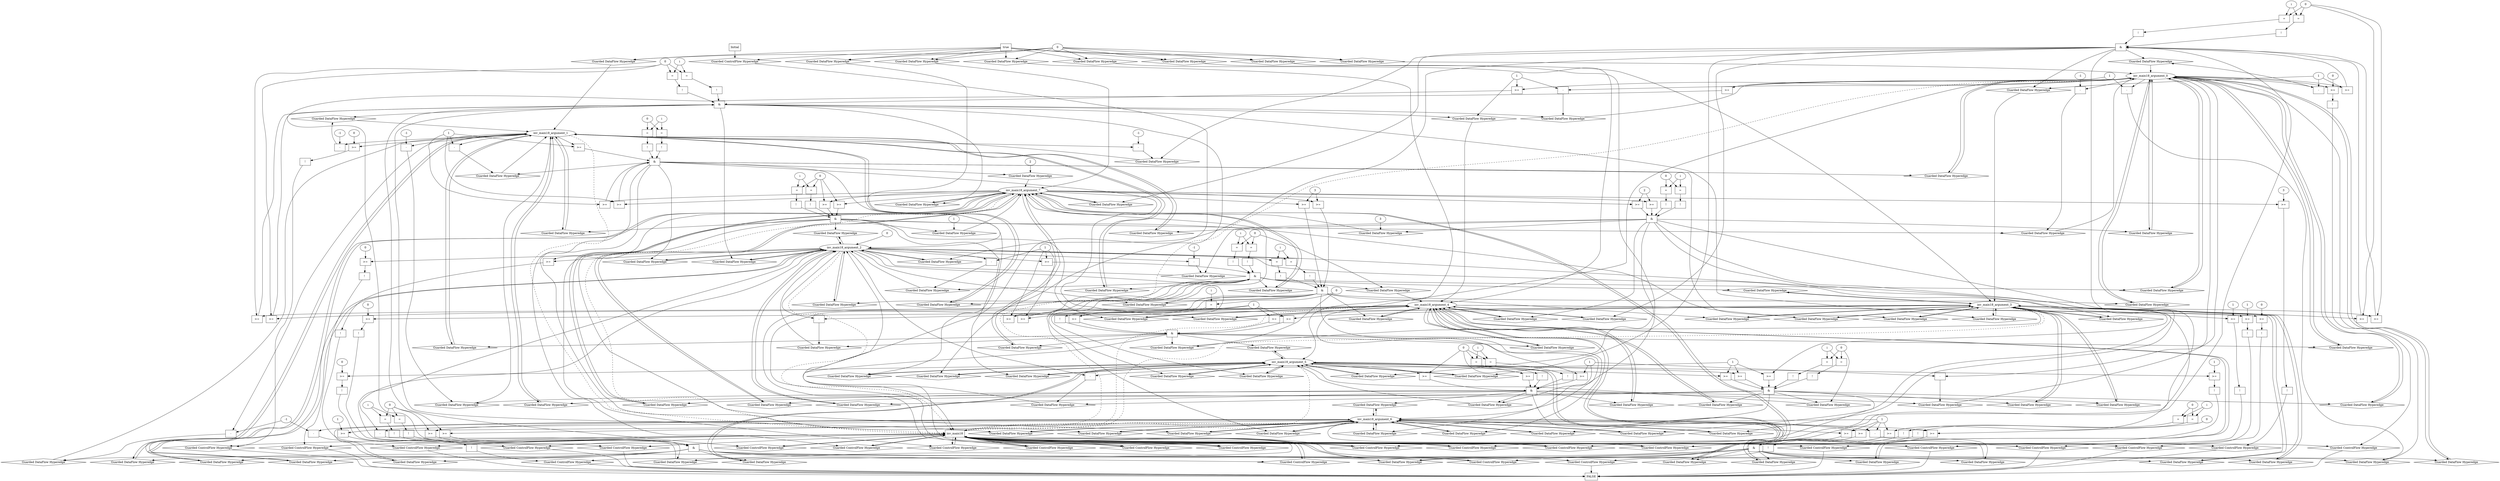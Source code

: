 digraph dag {
inv_main18 [label="inv_main18" shape="rect"];
FALSE [label="FALSE" shape="rect"];
Initial [label="Initial" shape="rect"];
ControlFowHyperEdge_0 [label="Guarded ControlFlow Hyperedge" shape="diamond"];
Initial -> ControlFowHyperEdge_0[label=""]
ControlFowHyperEdge_0 -> inv_main18[label=""]
ControlFowHyperEdge_1 [label="Guarded ControlFlow Hyperedge" shape="diamond"];
inv_main18 -> ControlFowHyperEdge_1[label=""]
ControlFowHyperEdge_1 -> inv_main18[label=""]
ControlFowHyperEdge_2 [label="Guarded ControlFlow Hyperedge" shape="diamond"];
inv_main18 -> ControlFowHyperEdge_2[label=""]
ControlFowHyperEdge_2 -> inv_main18[label=""]
ControlFowHyperEdge_3 [label="Guarded ControlFlow Hyperedge" shape="diamond"];
inv_main18 -> ControlFowHyperEdge_3[label=""]
ControlFowHyperEdge_3 -> inv_main18[label=""]
ControlFowHyperEdge_4 [label="Guarded ControlFlow Hyperedge" shape="diamond"];
inv_main18 -> ControlFowHyperEdge_4[label=""]
ControlFowHyperEdge_4 -> inv_main18[label=""]
ControlFowHyperEdge_5 [label="Guarded ControlFlow Hyperedge" shape="diamond"];
inv_main18 -> ControlFowHyperEdge_5[label=""]
ControlFowHyperEdge_5 -> inv_main18[label=""]
ControlFowHyperEdge_6 [label="Guarded ControlFlow Hyperedge" shape="diamond"];
inv_main18 -> ControlFowHyperEdge_6[label=""]
ControlFowHyperEdge_6 -> inv_main18[label=""]
ControlFowHyperEdge_7 [label="Guarded ControlFlow Hyperedge" shape="diamond"];
inv_main18 -> ControlFowHyperEdge_7[label=""]
ControlFowHyperEdge_7 -> inv_main18[label=""]
ControlFowHyperEdge_8 [label="Guarded ControlFlow Hyperedge" shape="diamond"];
inv_main18 -> ControlFowHyperEdge_8[label=""]
ControlFowHyperEdge_8 -> inv_main18[label=""]
ControlFowHyperEdge_9 [label="Guarded ControlFlow Hyperedge" shape="diamond"];
inv_main18 -> ControlFowHyperEdge_9[label=""]
ControlFowHyperEdge_9 -> inv_main18[label=""]
ControlFowHyperEdge_10 [label="Guarded ControlFlow Hyperedge" shape="diamond"];
inv_main18 -> ControlFowHyperEdge_10[label=""]
ControlFowHyperEdge_10 -> inv_main18[label=""]
ControlFowHyperEdge_11 [label="Guarded ControlFlow Hyperedge" shape="diamond"];
inv_main18 -> ControlFowHyperEdge_11[label=""]
ControlFowHyperEdge_11 -> inv_main18[label=""]
ControlFowHyperEdge_12 [label="Guarded ControlFlow Hyperedge" shape="diamond"];
inv_main18 -> ControlFowHyperEdge_12[label=""]
ControlFowHyperEdge_12 -> inv_main18[label=""]
ControlFowHyperEdge_13 [label="Guarded ControlFlow Hyperedge" shape="diamond"];
inv_main18 -> ControlFowHyperEdge_13[label=""]
ControlFowHyperEdge_13 -> FALSE[label=""]
ControlFowHyperEdge_14 [label="Guarded ControlFlow Hyperedge" shape="diamond"];
inv_main18 -> ControlFowHyperEdge_14[label=""]
ControlFowHyperEdge_14 -> FALSE[label=""]
ControlFowHyperEdge_15 [label="Guarded ControlFlow Hyperedge" shape="diamond"];
inv_main18 -> ControlFowHyperEdge_15[label=""]
ControlFowHyperEdge_15 -> FALSE[label=""]
ControlFowHyperEdge_16 [label="Guarded ControlFlow Hyperedge" shape="diamond"];
inv_main18 -> ControlFowHyperEdge_16[label=""]
ControlFowHyperEdge_16 -> FALSE[label=""]
ControlFowHyperEdge_17 [label="Guarded ControlFlow Hyperedge" shape="diamond"];
inv_main18 -> ControlFowHyperEdge_17[label=""]
ControlFowHyperEdge_17 -> FALSE[label=""]
ControlFowHyperEdge_18 [label="Guarded ControlFlow Hyperedge" shape="diamond"];
inv_main18 -> ControlFowHyperEdge_18[label=""]
ControlFowHyperEdge_18 -> FALSE[label=""]
ControlFowHyperEdge_19 [label="Guarded ControlFlow Hyperedge" shape="diamond"];
inv_main18 -> ControlFowHyperEdge_19[label=""]
ControlFowHyperEdge_19 -> FALSE[label=""]
ControlFowHyperEdge_20 [label="Guarded ControlFlow Hyperedge" shape="diamond"];
inv_main18 -> ControlFowHyperEdge_20[label=""]
ControlFowHyperEdge_20 -> FALSE[label=""]
ControlFowHyperEdge_21 [label="Guarded ControlFlow Hyperedge" shape="diamond"];
inv_main18 -> ControlFowHyperEdge_21[label=""]
ControlFowHyperEdge_21 -> FALSE[label=""]
ControlFowHyperEdge_22 [label="Guarded ControlFlow Hyperedge" shape="diamond"];
inv_main18 -> ControlFowHyperEdge_22[label=""]
ControlFowHyperEdge_22 -> FALSE[label=""]
ControlFowHyperEdge_23 [label="Guarded ControlFlow Hyperedge" shape="diamond"];
inv_main18 -> ControlFowHyperEdge_23[label=""]
ControlFowHyperEdge_23 -> FALSE[label=""]
ControlFowHyperEdge_24 [label="Guarded ControlFlow Hyperedge" shape="diamond"];
inv_main18 -> ControlFowHyperEdge_24[label=""]
ControlFowHyperEdge_24 -> FALSE[label=""]
ControlFowHyperEdge_25 [label="Guarded ControlFlow Hyperedge" shape="diamond"];
inv_main18 -> ControlFowHyperEdge_25[label=""]
ControlFowHyperEdge_25 -> FALSE[label=""]
inv_main18_argument_0 [label="inv_main18_argument_0" shape="oval"];
inv_main18_argument_0 -> inv_main18[label="" style="dashed"]
inv_main18_argument_1 [label="inv_main18_argument_1" shape="oval"];
inv_main18_argument_1 -> inv_main18[label="" style="dashed"]
inv_main18_argument_2 [label="inv_main18_argument_2" shape="oval"];
inv_main18_argument_2 -> inv_main18[label="" style="dashed"]
inv_main18_argument_3 [label="inv_main18_argument_3" shape="oval"];
inv_main18_argument_3 -> inv_main18[label="" style="dashed"]
inv_main18_argument_4 [label="inv_main18_argument_4" shape="oval"];
inv_main18_argument_4 -> inv_main18[label="" style="dashed"]
inv_main18_argument_5 [label="inv_main18_argument_5" shape="oval"];
inv_main18_argument_5 -> inv_main18[label="" style="dashed"]
inv_main18_argument_6 [label="inv_main18_argument_6" shape="oval"];
inv_main18_argument_6 -> inv_main18[label="" style="dashed"]
inv_main18_argument_7 [label="inv_main18_argument_7" shape="oval"];
inv_main18_argument_7 -> inv_main18[label="" style="dashed"]

true_0 [label="true" shape="rect"];
true_0->ControlFowHyperEdge_0 [label=""];
xxxinv_main18___Initial_0xxxdataFlow_0_node_0 [label="0"];

xxxinv_main18___Initial_0xxxdataFlow_0_node_0->DataFowHyperEdge_0_inv_main18_argument_5 [label=""];

xxxinv_main18___Initial_0xxxdataFlow_0_node_0->DataFowHyperEdge_0_inv_main18_argument_3 [label=""];

xxxinv_main18___Initial_0xxxdataFlow_0_node_0->DataFowHyperEdge_0_inv_main18_argument_0 [label=""];

xxxinv_main18___Initial_0xxxdataFlow_0_node_0->DataFowHyperEdge_0_inv_main18_argument_7 [label=""];

xxxinv_main18___Initial_0xxxdataFlow_0_node_0->DataFowHyperEdge_0_inv_main18_argument_2 [label=""];

xxxinv_main18___Initial_0xxxdataFlow_0_node_0->DataFowHyperEdge_0_inv_main18_argument_1 [label=""];

xxxinv_main18___Initial_0xxxdataFlow_0_node_0->DataFowHyperEdge_0_inv_main18_argument_4 [label=""];

xxxinv_main18___Initial_0xxxdataFlow_0_node_0->DataFowHyperEdge_0_inv_main18_argument_6 [label=""];
xxxinv_main18___inv_main18_1xxx_and [label="&" shape="rect"];
xxxinv_main18___inv_main18_1xxxguard_0_node_0 [label="!" shape="rect"];
xxxinv_main18___inv_main18_1xxxguard_0_node_1 [label="=" shape="rect"];
xxxinv_main18___inv_main18_1xxxguard_0_node_2 [label="i"];
xxxinv_main18___inv_main18_1xxxguard_0_node_3 [label="0"];
xxxinv_main18___inv_main18_1xxxguard_0_node_1->xxxinv_main18___inv_main18_1xxxguard_0_node_0
xxxinv_main18___inv_main18_1xxxguard_0_node_2->xxxinv_main18___inv_main18_1xxxguard_0_node_1
xxxinv_main18___inv_main18_1xxxguard_0_node_3->xxxinv_main18___inv_main18_1xxxguard_0_node_1

xxxinv_main18___inv_main18_1xxxguard_0_node_0->xxxinv_main18___inv_main18_1xxx_and [label=""];
xxxinv_main18___inv_main18_1xxxguard3_node_0 [label=">=" shape="rect"];
xxxinv_main18___inv_main18_1xxxguard_0_node_3->xxxinv_main18___inv_main18_1xxxguard3_node_0
inv_main18_argument_3->xxxinv_main18___inv_main18_1xxxguard3_node_0

xxxinv_main18___inv_main18_1xxxguard3_node_0->xxxinv_main18___inv_main18_1xxx_and [label=""];
xxxinv_main18___inv_main18_1xxxguard1_node_0 [label="!" shape="rect"];
xxxinv_main18___inv_main18_1xxxguard1_node_1 [label="=" shape="rect"];
xxxinv_main18___inv_main18_1xxxguard1_node_1->xxxinv_main18___inv_main18_1xxxguard1_node_0
xxxinv_main18___inv_main18_1xxxguard_0_node_2->xxxinv_main18___inv_main18_1xxxguard1_node_1
xxxinv_main18___inv_main18_1xxxguard_0_node_3->xxxinv_main18___inv_main18_1xxxguard1_node_1

xxxinv_main18___inv_main18_1xxxguard1_node_0->xxxinv_main18___inv_main18_1xxx_and [label=""];
xxxinv_main18___inv_main18_1xxxguard4_node_0 [label=">=" shape="rect"];
inv_main18_argument_3->xxxinv_main18___inv_main18_1xxxguard4_node_0
xxxinv_main18___inv_main18_1xxxguard_0_node_3->xxxinv_main18___inv_main18_1xxxguard4_node_0

xxxinv_main18___inv_main18_1xxxguard4_node_0->xxxinv_main18___inv_main18_1xxx_and [label=""];
xxxinv_main18___inv_main18_1xxxguard2_node_0 [label=">=" shape="rect"];
inv_main18_argument_0->xxxinv_main18___inv_main18_1xxxguard2_node_0
xxxinv_main18___inv_main18_1xxxdataFlow_0_node_2->xxxinv_main18___inv_main18_1xxxguard2_node_0

xxxinv_main18___inv_main18_1xxxguard2_node_0->xxxinv_main18___inv_main18_1xxx_and [label=""];
xxxinv_main18___inv_main18_1xxx_and->ControlFowHyperEdge_1 [label=""];
xxxinv_main18___inv_main18_1xxxdataFlow_0_node_0 [label="-" shape="rect"];
xxxinv_main18___inv_main18_1xxxdataFlow_0_node_2 [label="1"];
inv_main18_argument_0->xxxinv_main18___inv_main18_1xxxdataFlow_0_node_0
xxxinv_main18___inv_main18_1xxxdataFlow_0_node_2->xxxinv_main18___inv_main18_1xxxdataFlow_0_node_0

xxxinv_main18___inv_main18_1xxxdataFlow_0_node_0->DataFowHyperEdge_1_inv_main18_argument_0 [label=""];
xxxinv_main18___inv_main18_1xxxdataFlow1_node_0 [label="-" shape="rect"];
xxxinv_main18___inv_main18_1xxxdataFlow1_node_2 [label="-1"];
inv_main18_argument_1->xxxinv_main18___inv_main18_1xxxdataFlow1_node_0
xxxinv_main18___inv_main18_1xxxdataFlow1_node_2->xxxinv_main18___inv_main18_1xxxdataFlow1_node_0

xxxinv_main18___inv_main18_1xxxdataFlow1_node_0->DataFowHyperEdge_1_inv_main18_argument_1 [label=""];

xxxinv_main18___inv_main18_1xxxdataFlow_0_node_2->DataFowHyperEdge_1_inv_main18_argument_3 [label=""];
xxxinv_main18___inv_main18_2xxx_and [label="&" shape="rect"];
xxxinv_main18___inv_main18_2xxxguard2_node_0 [label=">=" shape="rect"];
inv_main18_argument_0->xxxinv_main18___inv_main18_2xxxguard2_node_0
xxxinv_main18___inv_main18_2xxxdataFlow_0_node_2->xxxinv_main18___inv_main18_2xxxguard2_node_0

xxxinv_main18___inv_main18_2xxxguard2_node_0->xxxinv_main18___inv_main18_2xxx_and [label=""];
xxxinv_main18___inv_main18_2xxxguard1_node_0 [label="!" shape="rect"];
xxxinv_main18___inv_main18_2xxxguard1_node_1 [label="=" shape="rect"];
xxxinv_main18___inv_main18_2xxxguard1_node_1->xxxinv_main18___inv_main18_2xxxguard1_node_0
xxxinv_main18___inv_main18_2xxxguard_0_node_2->xxxinv_main18___inv_main18_2xxxguard1_node_1
xxxinv_main18___inv_main18_2xxxguard_0_node_3->xxxinv_main18___inv_main18_2xxxguard1_node_1

xxxinv_main18___inv_main18_2xxxguard1_node_0->xxxinv_main18___inv_main18_2xxx_and [label=""];
xxxinv_main18___inv_main18_2xxxguard_0_node_0 [label="!" shape="rect"];
xxxinv_main18___inv_main18_2xxxguard_0_node_1 [label="=" shape="rect"];
xxxinv_main18___inv_main18_2xxxguard_0_node_2 [label="i"];
xxxinv_main18___inv_main18_2xxxguard_0_node_3 [label="0"];
xxxinv_main18___inv_main18_2xxxguard_0_node_1->xxxinv_main18___inv_main18_2xxxguard_0_node_0
xxxinv_main18___inv_main18_2xxxguard_0_node_2->xxxinv_main18___inv_main18_2xxxguard_0_node_1
xxxinv_main18___inv_main18_2xxxguard_0_node_3->xxxinv_main18___inv_main18_2xxxguard_0_node_1

xxxinv_main18___inv_main18_2xxxguard_0_node_0->xxxinv_main18___inv_main18_2xxx_and [label=""];
xxxinv_main18___inv_main18_2xxxguard4_node_0 [label=">=" shape="rect"];
inv_main18_argument_4->xxxinv_main18___inv_main18_2xxxguard4_node_0
xxxinv_main18___inv_main18_2xxxguard_0_node_3->xxxinv_main18___inv_main18_2xxxguard4_node_0

xxxinv_main18___inv_main18_2xxxguard4_node_0->xxxinv_main18___inv_main18_2xxx_and [label=""];
xxxinv_main18___inv_main18_2xxxguard3_node_0 [label=">=" shape="rect"];
xxxinv_main18___inv_main18_2xxxguard_0_node_3->xxxinv_main18___inv_main18_2xxxguard3_node_0
inv_main18_argument_4->xxxinv_main18___inv_main18_2xxxguard3_node_0

xxxinv_main18___inv_main18_2xxxguard3_node_0->xxxinv_main18___inv_main18_2xxx_and [label=""];
xxxinv_main18___inv_main18_2xxx_and->ControlFowHyperEdge_2 [label=""];
xxxinv_main18___inv_main18_2xxxdataFlow_0_node_0 [label="-" shape="rect"];
xxxinv_main18___inv_main18_2xxxdataFlow_0_node_2 [label="1"];
inv_main18_argument_0->xxxinv_main18___inv_main18_2xxxdataFlow_0_node_0
xxxinv_main18___inv_main18_2xxxdataFlow_0_node_2->xxxinv_main18___inv_main18_2xxxdataFlow_0_node_0

xxxinv_main18___inv_main18_2xxxdataFlow_0_node_0->DataFowHyperEdge_2_inv_main18_argument_0 [label=""];
xxxinv_main18___inv_main18_2xxxdataFlow1_node_0 [label="-" shape="rect"];
xxxinv_main18___inv_main18_2xxxdataFlow1_node_2 [label="-1"];
inv_main18_argument_1->xxxinv_main18___inv_main18_2xxxdataFlow1_node_0
xxxinv_main18___inv_main18_2xxxdataFlow1_node_2->xxxinv_main18___inv_main18_2xxxdataFlow1_node_0

xxxinv_main18___inv_main18_2xxxdataFlow1_node_0->DataFowHyperEdge_2_inv_main18_argument_1 [label=""];

xxxinv_main18___inv_main18_2xxxdataFlow_0_node_2->DataFowHyperEdge_2_inv_main18_argument_4 [label=""];
xxxinv_main18___inv_main18_3xxx_and [label="&" shape="rect"];
xxxinv_main18___inv_main18_3xxxguard1_node_0 [label="!" shape="rect"];
xxxinv_main18___inv_main18_3xxxguard1_node_1 [label="=" shape="rect"];
xxxinv_main18___inv_main18_3xxxguard1_node_1->xxxinv_main18___inv_main18_3xxxguard1_node_0
xxxinv_main18___inv_main18_3xxxguard_0_node_2->xxxinv_main18___inv_main18_3xxxguard1_node_1
xxxinv_main18___inv_main18_3xxxdataFlow1_node_0->xxxinv_main18___inv_main18_3xxxguard1_node_1

xxxinv_main18___inv_main18_3xxxguard1_node_0->xxxinv_main18___inv_main18_3xxx_and [label=""];
xxxinv_main18___inv_main18_3xxxguard4_node_0 [label=">=" shape="rect"];
inv_main18_argument_4->xxxinv_main18___inv_main18_3xxxguard4_node_0
xxxinv_main18___inv_main18_3xxxdataFlow_0_node_2->xxxinv_main18___inv_main18_3xxxguard4_node_0

xxxinv_main18___inv_main18_3xxxguard4_node_0->xxxinv_main18___inv_main18_3xxx_and [label=""];
xxxinv_main18___inv_main18_3xxxguard3_node_0 [label=">=" shape="rect"];
xxxinv_main18___inv_main18_3xxxdataFlow_0_node_2->xxxinv_main18___inv_main18_3xxxguard3_node_0
inv_main18_argument_4->xxxinv_main18___inv_main18_3xxxguard3_node_0

xxxinv_main18___inv_main18_3xxxguard3_node_0->xxxinv_main18___inv_main18_3xxx_and [label=""];
xxxinv_main18___inv_main18_3xxxguard_0_node_0 [label="!" shape="rect"];
xxxinv_main18___inv_main18_3xxxguard_0_node_1 [label="=" shape="rect"];
xxxinv_main18___inv_main18_3xxxguard_0_node_2 [label="i"];
xxxinv_main18___inv_main18_3xxxguard_0_node_1->xxxinv_main18___inv_main18_3xxxguard_0_node_0
xxxinv_main18___inv_main18_3xxxguard_0_node_2->xxxinv_main18___inv_main18_3xxxguard_0_node_1
xxxinv_main18___inv_main18_3xxxdataFlow1_node_0->xxxinv_main18___inv_main18_3xxxguard_0_node_1

xxxinv_main18___inv_main18_3xxxguard_0_node_0->xxxinv_main18___inv_main18_3xxx_and [label=""];
xxxinv_main18___inv_main18_3xxxguard2_node_0 [label=">=" shape="rect"];
inv_main18_argument_2->xxxinv_main18___inv_main18_3xxxguard2_node_0
xxxinv_main18___inv_main18_3xxxdataFlow_0_node_2->xxxinv_main18___inv_main18_3xxxguard2_node_0

xxxinv_main18___inv_main18_3xxxguard2_node_0->xxxinv_main18___inv_main18_3xxx_and [label=""];
xxxinv_main18___inv_main18_3xxx_and->ControlFowHyperEdge_3 [label=""];
xxxinv_main18___inv_main18_3xxxdataFlow_0_node_0 [label="-" shape="rect"];
xxxinv_main18___inv_main18_3xxxdataFlow_0_node_2 [label="1"];
inv_main18_argument_2->xxxinv_main18___inv_main18_3xxxdataFlow_0_node_0
xxxinv_main18___inv_main18_3xxxdataFlow_0_node_2->xxxinv_main18___inv_main18_3xxxdataFlow_0_node_0

xxxinv_main18___inv_main18_3xxxdataFlow_0_node_0->DataFowHyperEdge_3_inv_main18_argument_2 [label=""];
xxxinv_main18___inv_main18_3xxxdataFlow1_node_0 [label="0"];

xxxinv_main18___inv_main18_3xxxdataFlow1_node_0->DataFowHyperEdge_3_inv_main18_argument_4 [label=""];
xxxinv_main18___inv_main18_4xxx_and [label="&" shape="rect"];
xxxinv_main18___inv_main18_4xxxguard4_node_0 [label=">=" shape="rect"];
inv_main18_argument_5->xxxinv_main18___inv_main18_4xxxguard4_node_0
xxxinv_main18___inv_main18_4xxxguard_0_node_3->xxxinv_main18___inv_main18_4xxxguard4_node_0

xxxinv_main18___inv_main18_4xxxguard4_node_0->xxxinv_main18___inv_main18_4xxx_and [label=""];
xxxinv_main18___inv_main18_4xxxguard1_node_0 [label="!" shape="rect"];
xxxinv_main18___inv_main18_4xxxguard1_node_1 [label="=" shape="rect"];
xxxinv_main18___inv_main18_4xxxguard1_node_1->xxxinv_main18___inv_main18_4xxxguard1_node_0
xxxinv_main18___inv_main18_4xxxguard_0_node_2->xxxinv_main18___inv_main18_4xxxguard1_node_1
xxxinv_main18___inv_main18_4xxxguard_0_node_3->xxxinv_main18___inv_main18_4xxxguard1_node_1

xxxinv_main18___inv_main18_4xxxguard1_node_0->xxxinv_main18___inv_main18_4xxx_and [label=""];
xxxinv_main18___inv_main18_4xxxguard2_node_0 [label=">=" shape="rect"];
inv_main18_argument_0->xxxinv_main18___inv_main18_4xxxguard2_node_0
xxxinv_main18___inv_main18_4xxxdataFlow_0_node_2->xxxinv_main18___inv_main18_4xxxguard2_node_0

xxxinv_main18___inv_main18_4xxxguard2_node_0->xxxinv_main18___inv_main18_4xxx_and [label=""];
xxxinv_main18___inv_main18_4xxxguard3_node_0 [label=">=" shape="rect"];
xxxinv_main18___inv_main18_4xxxguard_0_node_3->xxxinv_main18___inv_main18_4xxxguard3_node_0
inv_main18_argument_5->xxxinv_main18___inv_main18_4xxxguard3_node_0

xxxinv_main18___inv_main18_4xxxguard3_node_0->xxxinv_main18___inv_main18_4xxx_and [label=""];
xxxinv_main18___inv_main18_4xxxguard_0_node_0 [label="!" shape="rect"];
xxxinv_main18___inv_main18_4xxxguard_0_node_1 [label="=" shape="rect"];
xxxinv_main18___inv_main18_4xxxguard_0_node_2 [label="i"];
xxxinv_main18___inv_main18_4xxxguard_0_node_3 [label="0"];
xxxinv_main18___inv_main18_4xxxguard_0_node_1->xxxinv_main18___inv_main18_4xxxguard_0_node_0
xxxinv_main18___inv_main18_4xxxguard_0_node_2->xxxinv_main18___inv_main18_4xxxguard_0_node_1
xxxinv_main18___inv_main18_4xxxguard_0_node_3->xxxinv_main18___inv_main18_4xxxguard_0_node_1

xxxinv_main18___inv_main18_4xxxguard_0_node_0->xxxinv_main18___inv_main18_4xxx_and [label=""];
xxxinv_main18___inv_main18_4xxx_and->ControlFowHyperEdge_4 [label=""];
xxxinv_main18___inv_main18_4xxxdataFlow_0_node_0 [label="-" shape="rect"];
xxxinv_main18___inv_main18_4xxxdataFlow_0_node_2 [label="1"];
inv_main18_argument_0->xxxinv_main18___inv_main18_4xxxdataFlow_0_node_0
xxxinv_main18___inv_main18_4xxxdataFlow_0_node_2->xxxinv_main18___inv_main18_4xxxdataFlow_0_node_0

xxxinv_main18___inv_main18_4xxxdataFlow_0_node_0->DataFowHyperEdge_4_inv_main18_argument_0 [label=""];
xxxinv_main18___inv_main18_4xxxdataFlow1_node_0 [label="-" shape="rect"];
xxxinv_main18___inv_main18_4xxxdataFlow1_node_2 [label="-1"];
inv_main18_argument_1->xxxinv_main18___inv_main18_4xxxdataFlow1_node_0
xxxinv_main18___inv_main18_4xxxdataFlow1_node_2->xxxinv_main18___inv_main18_4xxxdataFlow1_node_0

xxxinv_main18___inv_main18_4xxxdataFlow1_node_0->DataFowHyperEdge_4_inv_main18_argument_1 [label=""];

xxxinv_main18___inv_main18_4xxxdataFlow_0_node_2->DataFowHyperEdge_4_inv_main18_argument_5 [label=""];
xxxinv_main18___inv_main18_5xxx_and [label="&" shape="rect"];
xxxinv_main18___inv_main18_5xxxguard1_node_0 [label="!" shape="rect"];
xxxinv_main18___inv_main18_5xxxguard1_node_1 [label="=" shape="rect"];
xxxinv_main18___inv_main18_5xxxguard1_node_1->xxxinv_main18___inv_main18_5xxxguard1_node_0
xxxinv_main18___inv_main18_5xxxguard_0_node_2->xxxinv_main18___inv_main18_5xxxguard1_node_1
xxxinv_main18___inv_main18_5xxxdataFlow1_node_0->xxxinv_main18___inv_main18_5xxxguard1_node_1

xxxinv_main18___inv_main18_5xxxguard1_node_0->xxxinv_main18___inv_main18_5xxx_and [label=""];
xxxinv_main18___inv_main18_5xxxguard4_node_0 [label=">=" shape="rect"];
inv_main18_argument_5->xxxinv_main18___inv_main18_5xxxguard4_node_0
xxxinv_main18___inv_main18_5xxxdataFlow_0_node_2->xxxinv_main18___inv_main18_5xxxguard4_node_0

xxxinv_main18___inv_main18_5xxxguard4_node_0->xxxinv_main18___inv_main18_5xxx_and [label=""];
xxxinv_main18___inv_main18_5xxxguard2_node_0 [label=">=" shape="rect"];
inv_main18_argument_2->xxxinv_main18___inv_main18_5xxxguard2_node_0
xxxinv_main18___inv_main18_5xxxdataFlow_0_node_2->xxxinv_main18___inv_main18_5xxxguard2_node_0

xxxinv_main18___inv_main18_5xxxguard2_node_0->xxxinv_main18___inv_main18_5xxx_and [label=""];
xxxinv_main18___inv_main18_5xxxguard_0_node_0 [label="!" shape="rect"];
xxxinv_main18___inv_main18_5xxxguard_0_node_1 [label="=" shape="rect"];
xxxinv_main18___inv_main18_5xxxguard_0_node_2 [label="i"];
xxxinv_main18___inv_main18_5xxxguard_0_node_1->xxxinv_main18___inv_main18_5xxxguard_0_node_0
xxxinv_main18___inv_main18_5xxxguard_0_node_2->xxxinv_main18___inv_main18_5xxxguard_0_node_1
xxxinv_main18___inv_main18_5xxxdataFlow1_node_0->xxxinv_main18___inv_main18_5xxxguard_0_node_1

xxxinv_main18___inv_main18_5xxxguard_0_node_0->xxxinv_main18___inv_main18_5xxx_and [label=""];
xxxinv_main18___inv_main18_5xxxguard3_node_0 [label=">=" shape="rect"];
xxxinv_main18___inv_main18_5xxxdataFlow_0_node_2->xxxinv_main18___inv_main18_5xxxguard3_node_0
inv_main18_argument_5->xxxinv_main18___inv_main18_5xxxguard3_node_0

xxxinv_main18___inv_main18_5xxxguard3_node_0->xxxinv_main18___inv_main18_5xxx_and [label=""];
xxxinv_main18___inv_main18_5xxx_and->ControlFowHyperEdge_5 [label=""];
xxxinv_main18___inv_main18_5xxxdataFlow_0_node_0 [label="-" shape="rect"];
xxxinv_main18___inv_main18_5xxxdataFlow_0_node_2 [label="1"];
inv_main18_argument_2->xxxinv_main18___inv_main18_5xxxdataFlow_0_node_0
xxxinv_main18___inv_main18_5xxxdataFlow_0_node_2->xxxinv_main18___inv_main18_5xxxdataFlow_0_node_0

xxxinv_main18___inv_main18_5xxxdataFlow_0_node_0->DataFowHyperEdge_5_inv_main18_argument_2 [label=""];
xxxinv_main18___inv_main18_5xxxdataFlow1_node_0 [label="0"];

xxxinv_main18___inv_main18_5xxxdataFlow1_node_0->DataFowHyperEdge_5_inv_main18_argument_5 [label=""];
xxxinv_main18___inv_main18_6xxx_and [label="&" shape="rect"];
xxxinv_main18___inv_main18_6xxxguard1_node_0 [label="!" shape="rect"];
xxxinv_main18___inv_main18_6xxxguard1_node_1 [label="=" shape="rect"];
xxxinv_main18___inv_main18_6xxxguard1_node_1->xxxinv_main18___inv_main18_6xxxguard1_node_0
xxxinv_main18___inv_main18_6xxxguard_0_node_2->xxxinv_main18___inv_main18_6xxxguard1_node_1
xxxinv_main18___inv_main18_6xxxguard_0_node_3->xxxinv_main18___inv_main18_6xxxguard1_node_1

xxxinv_main18___inv_main18_6xxxguard1_node_0->xxxinv_main18___inv_main18_6xxx_and [label=""];
xxxinv_main18___inv_main18_6xxxguard4_node_0 [label=">=" shape="rect"];
inv_main18_argument_6->xxxinv_main18___inv_main18_6xxxguard4_node_0
xxxinv_main18___inv_main18_6xxxguard_0_node_3->xxxinv_main18___inv_main18_6xxxguard4_node_0

xxxinv_main18___inv_main18_6xxxguard4_node_0->xxxinv_main18___inv_main18_6xxx_and [label=""];
xxxinv_main18___inv_main18_6xxxguard3_node_0 [label=">=" shape="rect"];
xxxinv_main18___inv_main18_6xxxguard_0_node_3->xxxinv_main18___inv_main18_6xxxguard3_node_0
inv_main18_argument_6->xxxinv_main18___inv_main18_6xxxguard3_node_0

xxxinv_main18___inv_main18_6xxxguard3_node_0->xxxinv_main18___inv_main18_6xxx_and [label=""];
xxxinv_main18___inv_main18_6xxxguard_0_node_0 [label="!" shape="rect"];
xxxinv_main18___inv_main18_6xxxguard_0_node_1 [label="=" shape="rect"];
xxxinv_main18___inv_main18_6xxxguard_0_node_2 [label="i"];
xxxinv_main18___inv_main18_6xxxguard_0_node_3 [label="0"];
xxxinv_main18___inv_main18_6xxxguard_0_node_1->xxxinv_main18___inv_main18_6xxxguard_0_node_0
xxxinv_main18___inv_main18_6xxxguard_0_node_2->xxxinv_main18___inv_main18_6xxxguard_0_node_1
xxxinv_main18___inv_main18_6xxxguard_0_node_3->xxxinv_main18___inv_main18_6xxxguard_0_node_1

xxxinv_main18___inv_main18_6xxxguard_0_node_0->xxxinv_main18___inv_main18_6xxx_and [label=""];
xxxinv_main18___inv_main18_6xxxguard2_node_0 [label=">=" shape="rect"];
inv_main18_argument_0->xxxinv_main18___inv_main18_6xxxguard2_node_0
xxxinv_main18___inv_main18_6xxxdataFlow_0_node_2->xxxinv_main18___inv_main18_6xxxguard2_node_0

xxxinv_main18___inv_main18_6xxxguard2_node_0->xxxinv_main18___inv_main18_6xxx_and [label=""];
xxxinv_main18___inv_main18_6xxx_and->ControlFowHyperEdge_6 [label=""];
xxxinv_main18___inv_main18_6xxxdataFlow_0_node_0 [label="-" shape="rect"];
xxxinv_main18___inv_main18_6xxxdataFlow_0_node_2 [label="1"];
inv_main18_argument_0->xxxinv_main18___inv_main18_6xxxdataFlow_0_node_0
xxxinv_main18___inv_main18_6xxxdataFlow_0_node_2->xxxinv_main18___inv_main18_6xxxdataFlow_0_node_0

xxxinv_main18___inv_main18_6xxxdataFlow_0_node_0->DataFowHyperEdge_6_inv_main18_argument_0 [label=""];
xxxinv_main18___inv_main18_6xxxdataFlow1_node_0 [label="-" shape="rect"];
xxxinv_main18___inv_main18_6xxxdataFlow1_node_2 [label="-1"];
inv_main18_argument_1->xxxinv_main18___inv_main18_6xxxdataFlow1_node_0
xxxinv_main18___inv_main18_6xxxdataFlow1_node_2->xxxinv_main18___inv_main18_6xxxdataFlow1_node_0

xxxinv_main18___inv_main18_6xxxdataFlow1_node_0->DataFowHyperEdge_6_inv_main18_argument_1 [label=""];
xxxinv_main18___inv_main18_6xxxdataFlow2_node_0 [label="-" shape="rect"];
inv_main18_argument_6->xxxinv_main18___inv_main18_6xxxdataFlow2_node_0
xxxinv_main18___inv_main18_6xxxdataFlow1_node_2->xxxinv_main18___inv_main18_6xxxdataFlow2_node_0

xxxinv_main18___inv_main18_6xxxdataFlow2_node_0->DataFowHyperEdge_6_inv_main18_argument_6 [label=""];
xxxinv_main18___inv_main18_7xxx_and [label="&" shape="rect"];
xxxinv_main18___inv_main18_7xxxguard3_node_0 [label=">=" shape="rect"];
xxxinv_main18___inv_main18_7xxxdataFlow_0_node_2->xxxinv_main18___inv_main18_7xxxguard3_node_0
inv_main18_argument_6->xxxinv_main18___inv_main18_7xxxguard3_node_0

xxxinv_main18___inv_main18_7xxxguard3_node_0->xxxinv_main18___inv_main18_7xxx_and [label=""];
xxxinv_main18___inv_main18_7xxxguard2_node_0 [label=">=" shape="rect"];
inv_main18_argument_2->xxxinv_main18___inv_main18_7xxxguard2_node_0
xxxinv_main18___inv_main18_7xxxdataFlow_0_node_2->xxxinv_main18___inv_main18_7xxxguard2_node_0

xxxinv_main18___inv_main18_7xxxguard2_node_0->xxxinv_main18___inv_main18_7xxx_and [label=""];
xxxinv_main18___inv_main18_7xxxguard_0_node_0 [label="!" shape="rect"];
xxxinv_main18___inv_main18_7xxxguard_0_node_1 [label="=" shape="rect"];
xxxinv_main18___inv_main18_7xxxguard_0_node_2 [label="i"];
xxxinv_main18___inv_main18_7xxxguard_0_node_3 [label="0"];
xxxinv_main18___inv_main18_7xxxguard_0_node_1->xxxinv_main18___inv_main18_7xxxguard_0_node_0
xxxinv_main18___inv_main18_7xxxguard_0_node_2->xxxinv_main18___inv_main18_7xxxguard_0_node_1
xxxinv_main18___inv_main18_7xxxguard_0_node_3->xxxinv_main18___inv_main18_7xxxguard_0_node_1

xxxinv_main18___inv_main18_7xxxguard_0_node_0->xxxinv_main18___inv_main18_7xxx_and [label=""];
xxxinv_main18___inv_main18_7xxxguard1_node_0 [label="!" shape="rect"];
xxxinv_main18___inv_main18_7xxxguard1_node_1 [label="=" shape="rect"];
xxxinv_main18___inv_main18_7xxxguard1_node_1->xxxinv_main18___inv_main18_7xxxguard1_node_0
xxxinv_main18___inv_main18_7xxxguard_0_node_2->xxxinv_main18___inv_main18_7xxxguard1_node_1
xxxinv_main18___inv_main18_7xxxguard_0_node_3->xxxinv_main18___inv_main18_7xxxguard1_node_1

xxxinv_main18___inv_main18_7xxxguard1_node_0->xxxinv_main18___inv_main18_7xxx_and [label=""];
xxxinv_main18___inv_main18_7xxxguard4_node_0 [label=">=" shape="rect"];
inv_main18_argument_6->xxxinv_main18___inv_main18_7xxxguard4_node_0
xxxinv_main18___inv_main18_7xxxdataFlow_0_node_2->xxxinv_main18___inv_main18_7xxxguard4_node_0

xxxinv_main18___inv_main18_7xxxguard4_node_0->xxxinv_main18___inv_main18_7xxx_and [label=""];
xxxinv_main18___inv_main18_7xxx_and->ControlFowHyperEdge_7 [label=""];
xxxinv_main18___inv_main18_7xxxdataFlow_0_node_0 [label="-" shape="rect"];
xxxinv_main18___inv_main18_7xxxdataFlow_0_node_2 [label="1"];
inv_main18_argument_2->xxxinv_main18___inv_main18_7xxxdataFlow_0_node_0
xxxinv_main18___inv_main18_7xxxdataFlow_0_node_2->xxxinv_main18___inv_main18_7xxxdataFlow_0_node_0

xxxinv_main18___inv_main18_7xxxdataFlow_0_node_0->DataFowHyperEdge_7_inv_main18_argument_2 [label=""];
xxxinv_main18___inv_main18_7xxxdataFlow1_node_0 [label="-" shape="rect"];
inv_main18_argument_6->xxxinv_main18___inv_main18_7xxxdataFlow1_node_0
xxxinv_main18___inv_main18_7xxxdataFlow_0_node_2->xxxinv_main18___inv_main18_7xxxdataFlow1_node_0

xxxinv_main18___inv_main18_7xxxdataFlow1_node_0->DataFowHyperEdge_7_inv_main18_argument_6 [label=""];
xxxinv_main18___inv_main18_8xxx_and [label="&" shape="rect"];
xxxinv_main18___inv_main18_8xxxguard_0_node_0 [label=">=" shape="rect"];
xxxinv_main18___inv_main18_8xxxguard_0_node_1 [label="0"];
xxxinv_main18___inv_main18_8xxxguard_0_node_1->xxxinv_main18___inv_main18_8xxxguard_0_node_0
inv_main18_argument_7->xxxinv_main18___inv_main18_8xxxguard_0_node_0

xxxinv_main18___inv_main18_8xxxguard_0_node_0->xxxinv_main18___inv_main18_8xxx_and [label=""];
xxxinv_main18___inv_main18_8xxxguard1_node_0 [label=">=" shape="rect"];
inv_main18_argument_7->xxxinv_main18___inv_main18_8xxxguard1_node_0
xxxinv_main18___inv_main18_8xxxguard_0_node_1->xxxinv_main18___inv_main18_8xxxguard1_node_0

xxxinv_main18___inv_main18_8xxxguard1_node_0->xxxinv_main18___inv_main18_8xxx_and [label=""];
xxxinv_main18___inv_main18_8xxxguard2_node_0 [label="!" shape="rect"];
xxxinv_main18___inv_main18_8xxxguard2_node_1 [label="=" shape="rect"];
xxxinv_main18___inv_main18_8xxxguard2_node_2 [label="i"];
xxxinv_main18___inv_main18_8xxxguard2_node_1->xxxinv_main18___inv_main18_8xxxguard2_node_0
xxxinv_main18___inv_main18_8xxxguard2_node_2->xxxinv_main18___inv_main18_8xxxguard2_node_1
xxxinv_main18___inv_main18_8xxxguard_0_node_1->xxxinv_main18___inv_main18_8xxxguard2_node_1

xxxinv_main18___inv_main18_8xxxguard2_node_0->xxxinv_main18___inv_main18_8xxx_and [label=""];
xxxinv_main18___inv_main18_8xxxguard3_node_0 [label="!" shape="rect"];
xxxinv_main18___inv_main18_8xxxguard3_node_1 [label="=" shape="rect"];
xxxinv_main18___inv_main18_8xxxguard3_node_1->xxxinv_main18___inv_main18_8xxxguard3_node_0
xxxinv_main18___inv_main18_8xxxguard2_node_2->xxxinv_main18___inv_main18_8xxxguard3_node_1
xxxinv_main18___inv_main18_8xxxguard_0_node_1->xxxinv_main18___inv_main18_8xxxguard3_node_1

xxxinv_main18___inv_main18_8xxxguard3_node_0->xxxinv_main18___inv_main18_8xxx_and [label=""];
xxxinv_main18___inv_main18_8xxx_and->ControlFowHyperEdge_8 [label=""];
xxxinv_main18___inv_main18_8xxxdataFlow_0_node_0 [label="-" shape="rect"];
xxxinv_main18___inv_main18_8xxxdataFlow_0_node_2 [label="-1"];
inv_main18_argument_0->xxxinv_main18___inv_main18_8xxxdataFlow_0_node_0
xxxinv_main18___inv_main18_8xxxdataFlow_0_node_2->xxxinv_main18___inv_main18_8xxxdataFlow_0_node_0

xxxinv_main18___inv_main18_8xxxdataFlow_0_node_0->DataFowHyperEdge_8_inv_main18_argument_0 [label=""];
xxxinv_main18___inv_main18_8xxxdataFlow1_node_0 [label="1"];

xxxinv_main18___inv_main18_8xxxdataFlow1_node_0->DataFowHyperEdge_8_inv_main18_argument_7 [label=""];
xxxinv_main18___inv_main18_9xxx_and [label="&" shape="rect"];
xxxinv_main18___inv_main18_9xxxguard1_node_0 [label="!" shape="rect"];
xxxinv_main18___inv_main18_9xxxguard1_node_1 [label="=" shape="rect"];
xxxinv_main18___inv_main18_9xxxguard1_node_1->xxxinv_main18___inv_main18_9xxxguard1_node_0
xxxinv_main18___inv_main18_9xxxguard_0_node_2->xxxinv_main18___inv_main18_9xxxguard1_node_1
xxxinv_main18___inv_main18_9xxxguard_0_node_3->xxxinv_main18___inv_main18_9xxxguard1_node_1

xxxinv_main18___inv_main18_9xxxguard1_node_0->xxxinv_main18___inv_main18_9xxx_and [label=""];
xxxinv_main18___inv_main18_9xxxguard3_node_0 [label=">=" shape="rect"];
xxxinv_main18___inv_main18_9xxxdataFlow_0_node_2->xxxinv_main18___inv_main18_9xxxguard3_node_0
inv_main18_argument_7->xxxinv_main18___inv_main18_9xxxguard3_node_0

xxxinv_main18___inv_main18_9xxxguard3_node_0->xxxinv_main18___inv_main18_9xxx_and [label=""];
xxxinv_main18___inv_main18_9xxxguard_0_node_0 [label="!" shape="rect"];
xxxinv_main18___inv_main18_9xxxguard_0_node_1 [label="=" shape="rect"];
xxxinv_main18___inv_main18_9xxxguard_0_node_2 [label="i"];
xxxinv_main18___inv_main18_9xxxguard_0_node_3 [label="0"];
xxxinv_main18___inv_main18_9xxxguard_0_node_1->xxxinv_main18___inv_main18_9xxxguard_0_node_0
xxxinv_main18___inv_main18_9xxxguard_0_node_2->xxxinv_main18___inv_main18_9xxxguard_0_node_1
xxxinv_main18___inv_main18_9xxxguard_0_node_3->xxxinv_main18___inv_main18_9xxxguard_0_node_1

xxxinv_main18___inv_main18_9xxxguard_0_node_0->xxxinv_main18___inv_main18_9xxx_and [label=""];
xxxinv_main18___inv_main18_9xxxguard2_node_0 [label=">=" shape="rect"];
inv_main18_argument_1->xxxinv_main18___inv_main18_9xxxguard2_node_0
xxxinv_main18___inv_main18_9xxxdataFlow_0_node_2->xxxinv_main18___inv_main18_9xxxguard2_node_0

xxxinv_main18___inv_main18_9xxxguard2_node_0->xxxinv_main18___inv_main18_9xxx_and [label=""];
xxxinv_main18___inv_main18_9xxxguard4_node_0 [label=">=" shape="rect"];
inv_main18_argument_7->xxxinv_main18___inv_main18_9xxxguard4_node_0
xxxinv_main18___inv_main18_9xxxdataFlow_0_node_2->xxxinv_main18___inv_main18_9xxxguard4_node_0

xxxinv_main18___inv_main18_9xxxguard4_node_0->xxxinv_main18___inv_main18_9xxx_and [label=""];
xxxinv_main18___inv_main18_9xxx_and->ControlFowHyperEdge_9 [label=""];
xxxinv_main18___inv_main18_9xxxdataFlow_0_node_0 [label="-" shape="rect"];
xxxinv_main18___inv_main18_9xxxdataFlow_0_node_2 [label="1"];
inv_main18_argument_1->xxxinv_main18___inv_main18_9xxxdataFlow_0_node_0
xxxinv_main18___inv_main18_9xxxdataFlow_0_node_2->xxxinv_main18___inv_main18_9xxxdataFlow_0_node_0

xxxinv_main18___inv_main18_9xxxdataFlow_0_node_0->DataFowHyperEdge_9_inv_main18_argument_1 [label=""];
xxxinv_main18___inv_main18_9xxxdataFlow1_node_0 [label="2"];

xxxinv_main18___inv_main18_9xxxdataFlow1_node_0->DataFowHyperEdge_9_inv_main18_argument_7 [label=""];
xxxinv_main18___inv_main18_10xxx_and [label="&" shape="rect"];
xxxinv_main18___inv_main18_10xxxguard_0_node_0 [label=">=" shape="rect"];
xxxinv_main18___inv_main18_10xxxguard_0_node_1 [label="2"];
xxxinv_main18___inv_main18_10xxxguard_0_node_1->xxxinv_main18___inv_main18_10xxxguard_0_node_0
inv_main18_argument_7->xxxinv_main18___inv_main18_10xxxguard_0_node_0

xxxinv_main18___inv_main18_10xxxguard_0_node_0->xxxinv_main18___inv_main18_10xxx_and [label=""];
xxxinv_main18___inv_main18_10xxxguard1_node_0 [label=">=" shape="rect"];
inv_main18_argument_7->xxxinv_main18___inv_main18_10xxxguard1_node_0
xxxinv_main18___inv_main18_10xxxguard_0_node_1->xxxinv_main18___inv_main18_10xxxguard1_node_0

xxxinv_main18___inv_main18_10xxxguard1_node_0->xxxinv_main18___inv_main18_10xxx_and [label=""];
xxxinv_main18___inv_main18_10xxxguard2_node_0 [label="!" shape="rect"];
xxxinv_main18___inv_main18_10xxxguard2_node_1 [label="=" shape="rect"];
xxxinv_main18___inv_main18_10xxxguard2_node_2 [label="i"];
xxxinv_main18___inv_main18_10xxxguard2_node_3 [label="0"];
xxxinv_main18___inv_main18_10xxxguard2_node_1->xxxinv_main18___inv_main18_10xxxguard2_node_0
xxxinv_main18___inv_main18_10xxxguard2_node_2->xxxinv_main18___inv_main18_10xxxguard2_node_1
xxxinv_main18___inv_main18_10xxxguard2_node_3->xxxinv_main18___inv_main18_10xxxguard2_node_1

xxxinv_main18___inv_main18_10xxxguard2_node_0->xxxinv_main18___inv_main18_10xxx_and [label=""];
xxxinv_main18___inv_main18_10xxxguard3_node_0 [label="!" shape="rect"];
xxxinv_main18___inv_main18_10xxxguard3_node_1 [label="=" shape="rect"];
xxxinv_main18___inv_main18_10xxxguard3_node_1->xxxinv_main18___inv_main18_10xxxguard3_node_0
xxxinv_main18___inv_main18_10xxxguard2_node_2->xxxinv_main18___inv_main18_10xxxguard3_node_1
xxxinv_main18___inv_main18_10xxxguard2_node_3->xxxinv_main18___inv_main18_10xxxguard3_node_1

xxxinv_main18___inv_main18_10xxxguard3_node_0->xxxinv_main18___inv_main18_10xxx_and [label=""];
xxxinv_main18___inv_main18_10xxx_and->ControlFowHyperEdge_10 [label=""];
xxxinv_main18___inv_main18_10xxxdataFlow_0_node_0 [label="-" shape="rect"];
xxxinv_main18___inv_main18_10xxxdataFlow_0_node_2 [label="-1"];
inv_main18_argument_2->xxxinv_main18___inv_main18_10xxxdataFlow_0_node_0
xxxinv_main18___inv_main18_10xxxdataFlow_0_node_2->xxxinv_main18___inv_main18_10xxxdataFlow_0_node_0

xxxinv_main18___inv_main18_10xxxdataFlow_0_node_0->DataFowHyperEdge_10_inv_main18_argument_2 [label=""];
xxxinv_main18___inv_main18_10xxxdataFlow1_node_0 [label="3"];

xxxinv_main18___inv_main18_10xxxdataFlow1_node_0->DataFowHyperEdge_10_inv_main18_argument_7 [label=""];
xxxinv_main18___inv_main18_11xxx_and [label="&" shape="rect"];
xxxinv_main18___inv_main18_11xxxguard_0_node_0 [label=">=" shape="rect"];
xxxinv_main18___inv_main18_11xxxguard_0_node_1 [label="3"];
xxxinv_main18___inv_main18_11xxxguard_0_node_1->xxxinv_main18___inv_main18_11xxxguard_0_node_0
inv_main18_argument_7->xxxinv_main18___inv_main18_11xxxguard_0_node_0

xxxinv_main18___inv_main18_11xxxguard_0_node_0->xxxinv_main18___inv_main18_11xxx_and [label=""];
xxxinv_main18___inv_main18_11xxxguard1_node_0 [label=">=" shape="rect"];
inv_main18_argument_7->xxxinv_main18___inv_main18_11xxxguard1_node_0
xxxinv_main18___inv_main18_11xxxguard_0_node_1->xxxinv_main18___inv_main18_11xxxguard1_node_0

xxxinv_main18___inv_main18_11xxxguard1_node_0->xxxinv_main18___inv_main18_11xxx_and [label=""];
xxxinv_main18___inv_main18_11xxxguard2_node_0 [label="!" shape="rect"];
xxxinv_main18___inv_main18_11xxxguard2_node_1 [label="=" shape="rect"];
xxxinv_main18___inv_main18_11xxxguard2_node_2 [label="i"];
xxxinv_main18___inv_main18_11xxxguard2_node_1->xxxinv_main18___inv_main18_11xxxguard2_node_0
xxxinv_main18___inv_main18_11xxxguard2_node_2->xxxinv_main18___inv_main18_11xxxguard2_node_1
inv_main18_argument_2->xxxinv_main18___inv_main18_11xxxguard2_node_1

xxxinv_main18___inv_main18_11xxxguard2_node_0->xxxinv_main18___inv_main18_11xxx_and [label=""];
xxxinv_main18___inv_main18_11xxxguard3_node_0 [label="!" shape="rect"];
xxxinv_main18___inv_main18_11xxxguard3_node_1 [label="=" shape="rect"];
xxxinv_main18___inv_main18_11xxxguard3_node_1->xxxinv_main18___inv_main18_11xxxguard3_node_0
xxxinv_main18___inv_main18_11xxxguard2_node_2->xxxinv_main18___inv_main18_11xxxguard3_node_1
inv_main18_argument_2->xxxinv_main18___inv_main18_11xxxguard3_node_1

xxxinv_main18___inv_main18_11xxxguard3_node_0->xxxinv_main18___inv_main18_11xxx_and [label=""];
xxxinv_main18___inv_main18_11xxx_and->ControlFowHyperEdge_11 [label=""];

inv_main18_argument_2->DataFowHyperEdge_11_inv_main18_argument_2 [label=""];

inv_main18_argument_2->DataFowHyperEdge_11_inv_main18_argument_7 [label=""];
xxxinv_main18___inv_main18_12xxx_and [label="&" shape="rect"];
xxxinv_main18___inv_main18_12xxxguard_0_node_0 [label=">=" shape="rect"];
inv_main18_argument_2->xxxinv_main18___inv_main18_12xxxguard_0_node_0
xxxinv_main18___inv_main18_12xxxdataFlow_0_node_2->xxxinv_main18___inv_main18_12xxxguard_0_node_0

xxxinv_main18___inv_main18_12xxxguard_0_node_0->xxxinv_main18___inv_main18_12xxx_and [label=""];
xxxinv_main18___inv_main18_12xxxguard1_node_0 [label=">=" shape="rect"];
xxxinv_main18___inv_main18_12xxxdataFlow_0_node_2->xxxinv_main18___inv_main18_12xxxguard1_node_0
inv_main18_argument_3->xxxinv_main18___inv_main18_12xxxguard1_node_0

xxxinv_main18___inv_main18_12xxxguard1_node_0->xxxinv_main18___inv_main18_12xxx_and [label=""];
xxxinv_main18___inv_main18_12xxxguard2_node_0 [label=">=" shape="rect"];
inv_main18_argument_3->xxxinv_main18___inv_main18_12xxxguard2_node_0
xxxinv_main18___inv_main18_12xxxdataFlow_0_node_2->xxxinv_main18___inv_main18_12xxxguard2_node_0

xxxinv_main18___inv_main18_12xxxguard2_node_0->xxxinv_main18___inv_main18_12xxx_and [label=""];
xxxinv_main18___inv_main18_12xxxguard3_node_0 [label="!" shape="rect"];
xxxinv_main18___inv_main18_12xxxguard3_node_1 [label="=" shape="rect"];
xxxinv_main18___inv_main18_12xxxguard3_node_2 [label="i"];
xxxinv_main18___inv_main18_12xxxguard3_node_1->xxxinv_main18___inv_main18_12xxxguard3_node_0
xxxinv_main18___inv_main18_12xxxguard3_node_2->xxxinv_main18___inv_main18_12xxxguard3_node_1
xxxinv_main18___inv_main18_12xxxdataFlow1_node_0->xxxinv_main18___inv_main18_12xxxguard3_node_1

xxxinv_main18___inv_main18_12xxxguard3_node_0->xxxinv_main18___inv_main18_12xxx_and [label=""];
xxxinv_main18___inv_main18_12xxx_and->ControlFowHyperEdge_12 [label=""];
xxxinv_main18___inv_main18_12xxxdataFlow_0_node_0 [label="-" shape="rect"];
xxxinv_main18___inv_main18_12xxxdataFlow_0_node_2 [label="1"];
inv_main18_argument_2->xxxinv_main18___inv_main18_12xxxdataFlow_0_node_0
xxxinv_main18___inv_main18_12xxxdataFlow_0_node_2->xxxinv_main18___inv_main18_12xxxdataFlow_0_node_0

xxxinv_main18___inv_main18_12xxxdataFlow_0_node_0->DataFowHyperEdge_12_inv_main18_argument_2 [label=""];
xxxinv_main18___inv_main18_12xxxdataFlow1_node_0 [label="0"];

xxxinv_main18___inv_main18_12xxxdataFlow1_node_0->DataFowHyperEdge_12_inv_main18_argument_3 [label=""];
xxxFALSE___inv_main18_13xxxguard_0_node_0 [label="!" shape="rect"];
xxxFALSE___inv_main18_13xxxguard_0_node_1 [label=">=" shape="rect"];
xxxFALSE___inv_main18_13xxxguard_0_node_1->xxxFALSE___inv_main18_13xxxguard_0_node_0
inv_main18_argument_7->xxxFALSE___inv_main18_13xxxguard_0_node_1
inv_main18_argument_2->xxxFALSE___inv_main18_13xxxguard_0_node_1

xxxFALSE___inv_main18_13xxxguard_0_node_0->ControlFowHyperEdge_13 [label=""];
xxxFALSE___inv_main18_14xxxguard_0_node_0 [label="!" shape="rect"];
xxxFALSE___inv_main18_14xxxguard_0_node_1 [label=">=" shape="rect"];
xxxFALSE___inv_main18_14xxxguard_0_node_2 [label="1"];
xxxFALSE___inv_main18_14xxxguard_0_node_1->xxxFALSE___inv_main18_14xxxguard_0_node_0
xxxFALSE___inv_main18_14xxxguard_0_node_2->xxxFALSE___inv_main18_14xxxguard_0_node_1
inv_main18_argument_3->xxxFALSE___inv_main18_14xxxguard_0_node_1

xxxFALSE___inv_main18_14xxxguard_0_node_0->ControlFowHyperEdge_14 [label=""];
xxxFALSE___inv_main18_15xxxguard_0_node_0 [label="!" shape="rect"];
xxxFALSE___inv_main18_15xxxguard_0_node_1 [label=">=" shape="rect"];
xxxFALSE___inv_main18_15xxxguard_0_node_2 [label="1"];
xxxFALSE___inv_main18_15xxxguard_0_node_1->xxxFALSE___inv_main18_15xxxguard_0_node_0
xxxFALSE___inv_main18_15xxxguard_0_node_2->xxxFALSE___inv_main18_15xxxguard_0_node_1
inv_main18_argument_4->xxxFALSE___inv_main18_15xxxguard_0_node_1

xxxFALSE___inv_main18_15xxxguard_0_node_0->ControlFowHyperEdge_15 [label=""];
xxxFALSE___inv_main18_16xxxguard_0_node_0 [label="!" shape="rect"];
xxxFALSE___inv_main18_16xxxguard_0_node_1 [label=">=" shape="rect"];
xxxFALSE___inv_main18_16xxxguard_0_node_2 [label="1"];
xxxFALSE___inv_main18_16xxxguard_0_node_1->xxxFALSE___inv_main18_16xxxguard_0_node_0
xxxFALSE___inv_main18_16xxxguard_0_node_2->xxxFALSE___inv_main18_16xxxguard_0_node_1
inv_main18_argument_5->xxxFALSE___inv_main18_16xxxguard_0_node_1

xxxFALSE___inv_main18_16xxxguard_0_node_0->ControlFowHyperEdge_16 [label=""];
xxxFALSE___inv_main18_17xxxguard_0_node_0 [label="!" shape="rect"];
xxxFALSE___inv_main18_17xxxguard_0_node_1 [label=">=" shape="rect"];
xxxFALSE___inv_main18_17xxxguard_0_node_2 [label="1"];
xxxFALSE___inv_main18_17xxxguard_0_node_1->xxxFALSE___inv_main18_17xxxguard_0_node_0
xxxFALSE___inv_main18_17xxxguard_0_node_2->xxxFALSE___inv_main18_17xxxguard_0_node_1
inv_main18_argument_6->xxxFALSE___inv_main18_17xxxguard_0_node_1

xxxFALSE___inv_main18_17xxxguard_0_node_0->ControlFowHyperEdge_17 [label=""];
xxxFALSE___inv_main18_18xxxguard_0_node_0 [label="!" shape="rect"];
xxxFALSE___inv_main18_18xxxguard_0_node_1 [label=">=" shape="rect"];
xxxFALSE___inv_main18_18xxxguard_0_node_2 [label="3"];
xxxFALSE___inv_main18_18xxxguard_0_node_1->xxxFALSE___inv_main18_18xxxguard_0_node_0
xxxFALSE___inv_main18_18xxxguard_0_node_2->xxxFALSE___inv_main18_18xxxguard_0_node_1
inv_main18_argument_7->xxxFALSE___inv_main18_18xxxguard_0_node_1

xxxFALSE___inv_main18_18xxxguard_0_node_0->ControlFowHyperEdge_18 [label=""];
xxxFALSE___inv_main18_19xxxguard_0_node_0 [label="!" shape="rect"];
xxxFALSE___inv_main18_19xxxguard_0_node_1 [label=">=" shape="rect"];
xxxFALSE___inv_main18_19xxxguard_0_node_3 [label="0"];
xxxFALSE___inv_main18_19xxxguard_0_node_1->xxxFALSE___inv_main18_19xxxguard_0_node_0
inv_main18_argument_6->xxxFALSE___inv_main18_19xxxguard_0_node_1
xxxFALSE___inv_main18_19xxxguard_0_node_3->xxxFALSE___inv_main18_19xxxguard_0_node_1

xxxFALSE___inv_main18_19xxxguard_0_node_0->ControlFowHyperEdge_19 [label=""];
xxxFALSE___inv_main18_20xxxguard_0_node_0 [label="!" shape="rect"];
xxxFALSE___inv_main18_20xxxguard_0_node_1 [label=">=" shape="rect"];
xxxFALSE___inv_main18_20xxxguard_0_node_3 [label="0"];
xxxFALSE___inv_main18_20xxxguard_0_node_1->xxxFALSE___inv_main18_20xxxguard_0_node_0
inv_main18_argument_5->xxxFALSE___inv_main18_20xxxguard_0_node_1
xxxFALSE___inv_main18_20xxxguard_0_node_3->xxxFALSE___inv_main18_20xxxguard_0_node_1

xxxFALSE___inv_main18_20xxxguard_0_node_0->ControlFowHyperEdge_20 [label=""];
xxxFALSE___inv_main18_21xxxguard_0_node_0 [label="!" shape="rect"];
xxxFALSE___inv_main18_21xxxguard_0_node_1 [label=">=" shape="rect"];
xxxFALSE___inv_main18_21xxxguard_0_node_3 [label="0"];
xxxFALSE___inv_main18_21xxxguard_0_node_1->xxxFALSE___inv_main18_21xxxguard_0_node_0
inv_main18_argument_4->xxxFALSE___inv_main18_21xxxguard_0_node_1
xxxFALSE___inv_main18_21xxxguard_0_node_3->xxxFALSE___inv_main18_21xxxguard_0_node_1

xxxFALSE___inv_main18_21xxxguard_0_node_0->ControlFowHyperEdge_21 [label=""];
xxxFALSE___inv_main18_22xxxguard_0_node_0 [label="!" shape="rect"];
xxxFALSE___inv_main18_22xxxguard_0_node_1 [label=">=" shape="rect"];
xxxFALSE___inv_main18_22xxxguard_0_node_3 [label="0"];
xxxFALSE___inv_main18_22xxxguard_0_node_1->xxxFALSE___inv_main18_22xxxguard_0_node_0
inv_main18_argument_3->xxxFALSE___inv_main18_22xxxguard_0_node_1
xxxFALSE___inv_main18_22xxxguard_0_node_3->xxxFALSE___inv_main18_22xxxguard_0_node_1

xxxFALSE___inv_main18_22xxxguard_0_node_0->ControlFowHyperEdge_22 [label=""];
xxxFALSE___inv_main18_23xxxguard_0_node_0 [label="!" shape="rect"];
xxxFALSE___inv_main18_23xxxguard_0_node_1 [label=">=" shape="rect"];
xxxFALSE___inv_main18_23xxxguard_0_node_3 [label="0"];
xxxFALSE___inv_main18_23xxxguard_0_node_1->xxxFALSE___inv_main18_23xxxguard_0_node_0
inv_main18_argument_2->xxxFALSE___inv_main18_23xxxguard_0_node_1
xxxFALSE___inv_main18_23xxxguard_0_node_3->xxxFALSE___inv_main18_23xxxguard_0_node_1

xxxFALSE___inv_main18_23xxxguard_0_node_0->ControlFowHyperEdge_23 [label=""];
xxxFALSE___inv_main18_24xxxguard_0_node_0 [label="!" shape="rect"];
xxxFALSE___inv_main18_24xxxguard_0_node_1 [label=">=" shape="rect"];
xxxFALSE___inv_main18_24xxxguard_0_node_3 [label="0"];
xxxFALSE___inv_main18_24xxxguard_0_node_1->xxxFALSE___inv_main18_24xxxguard_0_node_0
inv_main18_argument_1->xxxFALSE___inv_main18_24xxxguard_0_node_1
xxxFALSE___inv_main18_24xxxguard_0_node_3->xxxFALSE___inv_main18_24xxxguard_0_node_1

xxxFALSE___inv_main18_24xxxguard_0_node_0->ControlFowHyperEdge_24 [label=""];
xxxFALSE___inv_main18_25xxxguard_0_node_0 [label="!" shape="rect"];
xxxFALSE___inv_main18_25xxxguard_0_node_1 [label=">=" shape="rect"];
xxxFALSE___inv_main18_25xxxguard_0_node_3 [label="0"];
xxxFALSE___inv_main18_25xxxguard_0_node_1->xxxFALSE___inv_main18_25xxxguard_0_node_0
inv_main18_argument_0->xxxFALSE___inv_main18_25xxxguard_0_node_1
xxxFALSE___inv_main18_25xxxguard_0_node_3->xxxFALSE___inv_main18_25xxxguard_0_node_1

xxxFALSE___inv_main18_25xxxguard_0_node_0->ControlFowHyperEdge_25 [label=""];
DataFowHyperEdge_0_inv_main18_argument_0 [label="Guarded DataFlow Hyperedge" shape="diamond"];
DataFowHyperEdge_0_inv_main18_argument_0 -> inv_main18_argument_0[label=""]
true_0->DataFowHyperEdge_0_inv_main18_argument_0 [label=""];
DataFowHyperEdge_0_inv_main18_argument_1 [label="Guarded DataFlow Hyperedge" shape="diamond"];
DataFowHyperEdge_0_inv_main18_argument_1 -> inv_main18_argument_1[label=""]
true_0->DataFowHyperEdge_0_inv_main18_argument_1 [label=""];
DataFowHyperEdge_0_inv_main18_argument_2 [label="Guarded DataFlow Hyperedge" shape="diamond"];
DataFowHyperEdge_0_inv_main18_argument_2 -> inv_main18_argument_2[label=""]
true_0->DataFowHyperEdge_0_inv_main18_argument_2 [label=""];
DataFowHyperEdge_0_inv_main18_argument_3 [label="Guarded DataFlow Hyperedge" shape="diamond"];
DataFowHyperEdge_0_inv_main18_argument_3 -> inv_main18_argument_3[label=""]
true_0->DataFowHyperEdge_0_inv_main18_argument_3 [label=""];
DataFowHyperEdge_0_inv_main18_argument_4 [label="Guarded DataFlow Hyperedge" shape="diamond"];
DataFowHyperEdge_0_inv_main18_argument_4 -> inv_main18_argument_4[label=""]
true_0->DataFowHyperEdge_0_inv_main18_argument_4 [label=""];
DataFowHyperEdge_0_inv_main18_argument_5 [label="Guarded DataFlow Hyperedge" shape="diamond"];
DataFowHyperEdge_0_inv_main18_argument_5 -> inv_main18_argument_5[label=""]
true_0->DataFowHyperEdge_0_inv_main18_argument_5 [label=""];
DataFowHyperEdge_0_inv_main18_argument_6 [label="Guarded DataFlow Hyperedge" shape="diamond"];
DataFowHyperEdge_0_inv_main18_argument_6 -> inv_main18_argument_6[label=""]
true_0->DataFowHyperEdge_0_inv_main18_argument_6 [label=""];
DataFowHyperEdge_0_inv_main18_argument_7 [label="Guarded DataFlow Hyperedge" shape="diamond"];
DataFowHyperEdge_0_inv_main18_argument_7 -> inv_main18_argument_7[label=""]
true_0->DataFowHyperEdge_0_inv_main18_argument_7 [label=""];
DataFowHyperEdge_1_inv_main18_argument_0 [label="Guarded DataFlow Hyperedge" shape="diamond"];
DataFowHyperEdge_1_inv_main18_argument_0 -> inv_main18_argument_0[label=""]
xxxinv_main18___inv_main18_1xxx_and -> DataFowHyperEdge_1_inv_main18_argument_0[label=""]
DataFowHyperEdge_1_inv_main18_argument_1 [label="Guarded DataFlow Hyperedge" shape="diamond"];
DataFowHyperEdge_1_inv_main18_argument_1 -> inv_main18_argument_1[label=""]
xxxinv_main18___inv_main18_1xxx_and -> DataFowHyperEdge_1_inv_main18_argument_1[label=""]
DataFowHyperEdge_1_inv_main18_argument_2 [label="Guarded DataFlow Hyperedge" shape="diamond"];
DataFowHyperEdge_1_inv_main18_argument_2 -> inv_main18_argument_2[label=""]
xxxinv_main18___inv_main18_1xxx_and -> DataFowHyperEdge_1_inv_main18_argument_2[label=""]
DataFowHyperEdge_1_inv_main18_argument_3 [label="Guarded DataFlow Hyperedge" shape="diamond"];
DataFowHyperEdge_1_inv_main18_argument_3 -> inv_main18_argument_3[label=""]
xxxinv_main18___inv_main18_1xxx_and -> DataFowHyperEdge_1_inv_main18_argument_3[label=""]
DataFowHyperEdge_1_inv_main18_argument_4 [label="Guarded DataFlow Hyperedge" shape="diamond"];
DataFowHyperEdge_1_inv_main18_argument_4 -> inv_main18_argument_4[label=""]
xxxinv_main18___inv_main18_1xxx_and -> DataFowHyperEdge_1_inv_main18_argument_4[label=""]
DataFowHyperEdge_1_inv_main18_argument_5 [label="Guarded DataFlow Hyperedge" shape="diamond"];
DataFowHyperEdge_1_inv_main18_argument_5 -> inv_main18_argument_5[label=""]
xxxinv_main18___inv_main18_1xxx_and -> DataFowHyperEdge_1_inv_main18_argument_5[label=""]
DataFowHyperEdge_1_inv_main18_argument_6 [label="Guarded DataFlow Hyperedge" shape="diamond"];
DataFowHyperEdge_1_inv_main18_argument_6 -> inv_main18_argument_6[label=""]
xxxinv_main18___inv_main18_1xxx_and -> DataFowHyperEdge_1_inv_main18_argument_6[label=""]
DataFowHyperEdge_1_inv_main18_argument_7 [label="Guarded DataFlow Hyperedge" shape="diamond"];
DataFowHyperEdge_1_inv_main18_argument_7 -> inv_main18_argument_7[label=""]
xxxinv_main18___inv_main18_1xxx_and -> DataFowHyperEdge_1_inv_main18_argument_7[label=""]
DataFowHyperEdge_2_inv_main18_argument_0 [label="Guarded DataFlow Hyperedge" shape="diamond"];
DataFowHyperEdge_2_inv_main18_argument_0 -> inv_main18_argument_0[label=""]
xxxinv_main18___inv_main18_2xxx_and -> DataFowHyperEdge_2_inv_main18_argument_0[label=""]
DataFowHyperEdge_2_inv_main18_argument_1 [label="Guarded DataFlow Hyperedge" shape="diamond"];
DataFowHyperEdge_2_inv_main18_argument_1 -> inv_main18_argument_1[label=""]
xxxinv_main18___inv_main18_2xxx_and -> DataFowHyperEdge_2_inv_main18_argument_1[label=""]
DataFowHyperEdge_2_inv_main18_argument_2 [label="Guarded DataFlow Hyperedge" shape="diamond"];
DataFowHyperEdge_2_inv_main18_argument_2 -> inv_main18_argument_2[label=""]
xxxinv_main18___inv_main18_2xxx_and -> DataFowHyperEdge_2_inv_main18_argument_2[label=""]
DataFowHyperEdge_2_inv_main18_argument_3 [label="Guarded DataFlow Hyperedge" shape="diamond"];
DataFowHyperEdge_2_inv_main18_argument_3 -> inv_main18_argument_3[label=""]
xxxinv_main18___inv_main18_2xxx_and -> DataFowHyperEdge_2_inv_main18_argument_3[label=""]
DataFowHyperEdge_2_inv_main18_argument_4 [label="Guarded DataFlow Hyperedge" shape="diamond"];
DataFowHyperEdge_2_inv_main18_argument_4 -> inv_main18_argument_4[label=""]
xxxinv_main18___inv_main18_2xxx_and -> DataFowHyperEdge_2_inv_main18_argument_4[label=""]
DataFowHyperEdge_2_inv_main18_argument_5 [label="Guarded DataFlow Hyperedge" shape="diamond"];
DataFowHyperEdge_2_inv_main18_argument_5 -> inv_main18_argument_5[label=""]
xxxinv_main18___inv_main18_2xxx_and -> DataFowHyperEdge_2_inv_main18_argument_5[label=""]
DataFowHyperEdge_2_inv_main18_argument_6 [label="Guarded DataFlow Hyperedge" shape="diamond"];
DataFowHyperEdge_2_inv_main18_argument_6 -> inv_main18_argument_6[label=""]
xxxinv_main18___inv_main18_2xxx_and -> DataFowHyperEdge_2_inv_main18_argument_6[label=""]
DataFowHyperEdge_2_inv_main18_argument_7 [label="Guarded DataFlow Hyperedge" shape="diamond"];
DataFowHyperEdge_2_inv_main18_argument_7 -> inv_main18_argument_7[label=""]
xxxinv_main18___inv_main18_2xxx_and -> DataFowHyperEdge_2_inv_main18_argument_7[label=""]
DataFowHyperEdge_3_inv_main18_argument_0 [label="Guarded DataFlow Hyperedge" shape="diamond"];
DataFowHyperEdge_3_inv_main18_argument_0 -> inv_main18_argument_0[label=""]
xxxinv_main18___inv_main18_3xxx_and -> DataFowHyperEdge_3_inv_main18_argument_0[label=""]
DataFowHyperEdge_3_inv_main18_argument_1 [label="Guarded DataFlow Hyperedge" shape="diamond"];
DataFowHyperEdge_3_inv_main18_argument_1 -> inv_main18_argument_1[label=""]
xxxinv_main18___inv_main18_3xxx_and -> DataFowHyperEdge_3_inv_main18_argument_1[label=""]
DataFowHyperEdge_3_inv_main18_argument_2 [label="Guarded DataFlow Hyperedge" shape="diamond"];
DataFowHyperEdge_3_inv_main18_argument_2 -> inv_main18_argument_2[label=""]
xxxinv_main18___inv_main18_3xxx_and -> DataFowHyperEdge_3_inv_main18_argument_2[label=""]
DataFowHyperEdge_3_inv_main18_argument_3 [label="Guarded DataFlow Hyperedge" shape="diamond"];
DataFowHyperEdge_3_inv_main18_argument_3 -> inv_main18_argument_3[label=""]
xxxinv_main18___inv_main18_3xxx_and -> DataFowHyperEdge_3_inv_main18_argument_3[label=""]
DataFowHyperEdge_3_inv_main18_argument_4 [label="Guarded DataFlow Hyperedge" shape="diamond"];
DataFowHyperEdge_3_inv_main18_argument_4 -> inv_main18_argument_4[label=""]
xxxinv_main18___inv_main18_3xxx_and -> DataFowHyperEdge_3_inv_main18_argument_4[label=""]
DataFowHyperEdge_3_inv_main18_argument_5 [label="Guarded DataFlow Hyperedge" shape="diamond"];
DataFowHyperEdge_3_inv_main18_argument_5 -> inv_main18_argument_5[label=""]
xxxinv_main18___inv_main18_3xxx_and -> DataFowHyperEdge_3_inv_main18_argument_5[label=""]
DataFowHyperEdge_3_inv_main18_argument_6 [label="Guarded DataFlow Hyperedge" shape="diamond"];
DataFowHyperEdge_3_inv_main18_argument_6 -> inv_main18_argument_6[label=""]
xxxinv_main18___inv_main18_3xxx_and -> DataFowHyperEdge_3_inv_main18_argument_6[label=""]
DataFowHyperEdge_3_inv_main18_argument_7 [label="Guarded DataFlow Hyperedge" shape="diamond"];
DataFowHyperEdge_3_inv_main18_argument_7 -> inv_main18_argument_7[label=""]
xxxinv_main18___inv_main18_3xxx_and -> DataFowHyperEdge_3_inv_main18_argument_7[label=""]
DataFowHyperEdge_4_inv_main18_argument_0 [label="Guarded DataFlow Hyperedge" shape="diamond"];
DataFowHyperEdge_4_inv_main18_argument_0 -> inv_main18_argument_0[label=""]
xxxinv_main18___inv_main18_4xxx_and -> DataFowHyperEdge_4_inv_main18_argument_0[label=""]
DataFowHyperEdge_4_inv_main18_argument_1 [label="Guarded DataFlow Hyperedge" shape="diamond"];
DataFowHyperEdge_4_inv_main18_argument_1 -> inv_main18_argument_1[label=""]
xxxinv_main18___inv_main18_4xxx_and -> DataFowHyperEdge_4_inv_main18_argument_1[label=""]
DataFowHyperEdge_4_inv_main18_argument_2 [label="Guarded DataFlow Hyperedge" shape="diamond"];
DataFowHyperEdge_4_inv_main18_argument_2 -> inv_main18_argument_2[label=""]
xxxinv_main18___inv_main18_4xxx_and -> DataFowHyperEdge_4_inv_main18_argument_2[label=""]
DataFowHyperEdge_4_inv_main18_argument_3 [label="Guarded DataFlow Hyperedge" shape="diamond"];
DataFowHyperEdge_4_inv_main18_argument_3 -> inv_main18_argument_3[label=""]
xxxinv_main18___inv_main18_4xxx_and -> DataFowHyperEdge_4_inv_main18_argument_3[label=""]
DataFowHyperEdge_4_inv_main18_argument_4 [label="Guarded DataFlow Hyperedge" shape="diamond"];
DataFowHyperEdge_4_inv_main18_argument_4 -> inv_main18_argument_4[label=""]
xxxinv_main18___inv_main18_4xxx_and -> DataFowHyperEdge_4_inv_main18_argument_4[label=""]
DataFowHyperEdge_4_inv_main18_argument_5 [label="Guarded DataFlow Hyperedge" shape="diamond"];
DataFowHyperEdge_4_inv_main18_argument_5 -> inv_main18_argument_5[label=""]
xxxinv_main18___inv_main18_4xxx_and -> DataFowHyperEdge_4_inv_main18_argument_5[label=""]
DataFowHyperEdge_4_inv_main18_argument_6 [label="Guarded DataFlow Hyperedge" shape="diamond"];
DataFowHyperEdge_4_inv_main18_argument_6 -> inv_main18_argument_6[label=""]
xxxinv_main18___inv_main18_4xxx_and -> DataFowHyperEdge_4_inv_main18_argument_6[label=""]
DataFowHyperEdge_4_inv_main18_argument_7 [label="Guarded DataFlow Hyperedge" shape="diamond"];
DataFowHyperEdge_4_inv_main18_argument_7 -> inv_main18_argument_7[label=""]
xxxinv_main18___inv_main18_4xxx_and -> DataFowHyperEdge_4_inv_main18_argument_7[label=""]
DataFowHyperEdge_5_inv_main18_argument_0 [label="Guarded DataFlow Hyperedge" shape="diamond"];
DataFowHyperEdge_5_inv_main18_argument_0 -> inv_main18_argument_0[label=""]
xxxinv_main18___inv_main18_5xxx_and -> DataFowHyperEdge_5_inv_main18_argument_0[label=""]
DataFowHyperEdge_5_inv_main18_argument_1 [label="Guarded DataFlow Hyperedge" shape="diamond"];
DataFowHyperEdge_5_inv_main18_argument_1 -> inv_main18_argument_1[label=""]
xxxinv_main18___inv_main18_5xxx_and -> DataFowHyperEdge_5_inv_main18_argument_1[label=""]
DataFowHyperEdge_5_inv_main18_argument_2 [label="Guarded DataFlow Hyperedge" shape="diamond"];
DataFowHyperEdge_5_inv_main18_argument_2 -> inv_main18_argument_2[label=""]
xxxinv_main18___inv_main18_5xxx_and -> DataFowHyperEdge_5_inv_main18_argument_2[label=""]
DataFowHyperEdge_5_inv_main18_argument_3 [label="Guarded DataFlow Hyperedge" shape="diamond"];
DataFowHyperEdge_5_inv_main18_argument_3 -> inv_main18_argument_3[label=""]
xxxinv_main18___inv_main18_5xxx_and -> DataFowHyperEdge_5_inv_main18_argument_3[label=""]
DataFowHyperEdge_5_inv_main18_argument_4 [label="Guarded DataFlow Hyperedge" shape="diamond"];
DataFowHyperEdge_5_inv_main18_argument_4 -> inv_main18_argument_4[label=""]
xxxinv_main18___inv_main18_5xxx_and -> DataFowHyperEdge_5_inv_main18_argument_4[label=""]
DataFowHyperEdge_5_inv_main18_argument_5 [label="Guarded DataFlow Hyperedge" shape="diamond"];
DataFowHyperEdge_5_inv_main18_argument_5 -> inv_main18_argument_5[label=""]
xxxinv_main18___inv_main18_5xxx_and -> DataFowHyperEdge_5_inv_main18_argument_5[label=""]
DataFowHyperEdge_5_inv_main18_argument_6 [label="Guarded DataFlow Hyperedge" shape="diamond"];
DataFowHyperEdge_5_inv_main18_argument_6 -> inv_main18_argument_6[label=""]
xxxinv_main18___inv_main18_5xxx_and -> DataFowHyperEdge_5_inv_main18_argument_6[label=""]
DataFowHyperEdge_5_inv_main18_argument_7 [label="Guarded DataFlow Hyperedge" shape="diamond"];
DataFowHyperEdge_5_inv_main18_argument_7 -> inv_main18_argument_7[label=""]
xxxinv_main18___inv_main18_5xxx_and -> DataFowHyperEdge_5_inv_main18_argument_7[label=""]
DataFowHyperEdge_6_inv_main18_argument_0 [label="Guarded DataFlow Hyperedge" shape="diamond"];
DataFowHyperEdge_6_inv_main18_argument_0 -> inv_main18_argument_0[label=""]
xxxinv_main18___inv_main18_6xxx_and -> DataFowHyperEdge_6_inv_main18_argument_0[label=""]
DataFowHyperEdge_6_inv_main18_argument_1 [label="Guarded DataFlow Hyperedge" shape="diamond"];
DataFowHyperEdge_6_inv_main18_argument_1 -> inv_main18_argument_1[label=""]
xxxinv_main18___inv_main18_6xxx_and -> DataFowHyperEdge_6_inv_main18_argument_1[label=""]
DataFowHyperEdge_6_inv_main18_argument_2 [label="Guarded DataFlow Hyperedge" shape="diamond"];
DataFowHyperEdge_6_inv_main18_argument_2 -> inv_main18_argument_2[label=""]
xxxinv_main18___inv_main18_6xxx_and -> DataFowHyperEdge_6_inv_main18_argument_2[label=""]
DataFowHyperEdge_6_inv_main18_argument_3 [label="Guarded DataFlow Hyperedge" shape="diamond"];
DataFowHyperEdge_6_inv_main18_argument_3 -> inv_main18_argument_3[label=""]
xxxinv_main18___inv_main18_6xxx_and -> DataFowHyperEdge_6_inv_main18_argument_3[label=""]
DataFowHyperEdge_6_inv_main18_argument_4 [label="Guarded DataFlow Hyperedge" shape="diamond"];
DataFowHyperEdge_6_inv_main18_argument_4 -> inv_main18_argument_4[label=""]
xxxinv_main18___inv_main18_6xxx_and -> DataFowHyperEdge_6_inv_main18_argument_4[label=""]
DataFowHyperEdge_6_inv_main18_argument_5 [label="Guarded DataFlow Hyperedge" shape="diamond"];
DataFowHyperEdge_6_inv_main18_argument_5 -> inv_main18_argument_5[label=""]
xxxinv_main18___inv_main18_6xxx_and -> DataFowHyperEdge_6_inv_main18_argument_5[label=""]
DataFowHyperEdge_6_inv_main18_argument_6 [label="Guarded DataFlow Hyperedge" shape="diamond"];
DataFowHyperEdge_6_inv_main18_argument_6 -> inv_main18_argument_6[label=""]
xxxinv_main18___inv_main18_6xxx_and -> DataFowHyperEdge_6_inv_main18_argument_6[label=""]
DataFowHyperEdge_6_inv_main18_argument_7 [label="Guarded DataFlow Hyperedge" shape="diamond"];
DataFowHyperEdge_6_inv_main18_argument_7 -> inv_main18_argument_7[label=""]
xxxinv_main18___inv_main18_6xxx_and -> DataFowHyperEdge_6_inv_main18_argument_7[label=""]
DataFowHyperEdge_7_inv_main18_argument_0 [label="Guarded DataFlow Hyperedge" shape="diamond"];
DataFowHyperEdge_7_inv_main18_argument_0 -> inv_main18_argument_0[label=""]
xxxinv_main18___inv_main18_7xxx_and -> DataFowHyperEdge_7_inv_main18_argument_0[label=""]
DataFowHyperEdge_7_inv_main18_argument_1 [label="Guarded DataFlow Hyperedge" shape="diamond"];
DataFowHyperEdge_7_inv_main18_argument_1 -> inv_main18_argument_1[label=""]
xxxinv_main18___inv_main18_7xxx_and -> DataFowHyperEdge_7_inv_main18_argument_1[label=""]
DataFowHyperEdge_7_inv_main18_argument_2 [label="Guarded DataFlow Hyperedge" shape="diamond"];
DataFowHyperEdge_7_inv_main18_argument_2 -> inv_main18_argument_2[label=""]
xxxinv_main18___inv_main18_7xxx_and -> DataFowHyperEdge_7_inv_main18_argument_2[label=""]
DataFowHyperEdge_7_inv_main18_argument_3 [label="Guarded DataFlow Hyperedge" shape="diamond"];
DataFowHyperEdge_7_inv_main18_argument_3 -> inv_main18_argument_3[label=""]
xxxinv_main18___inv_main18_7xxx_and -> DataFowHyperEdge_7_inv_main18_argument_3[label=""]
DataFowHyperEdge_7_inv_main18_argument_4 [label="Guarded DataFlow Hyperedge" shape="diamond"];
DataFowHyperEdge_7_inv_main18_argument_4 -> inv_main18_argument_4[label=""]
xxxinv_main18___inv_main18_7xxx_and -> DataFowHyperEdge_7_inv_main18_argument_4[label=""]
DataFowHyperEdge_7_inv_main18_argument_5 [label="Guarded DataFlow Hyperedge" shape="diamond"];
DataFowHyperEdge_7_inv_main18_argument_5 -> inv_main18_argument_5[label=""]
xxxinv_main18___inv_main18_7xxx_and -> DataFowHyperEdge_7_inv_main18_argument_5[label=""]
DataFowHyperEdge_7_inv_main18_argument_6 [label="Guarded DataFlow Hyperedge" shape="diamond"];
DataFowHyperEdge_7_inv_main18_argument_6 -> inv_main18_argument_6[label=""]
xxxinv_main18___inv_main18_7xxx_and -> DataFowHyperEdge_7_inv_main18_argument_6[label=""]
DataFowHyperEdge_7_inv_main18_argument_7 [label="Guarded DataFlow Hyperedge" shape="diamond"];
DataFowHyperEdge_7_inv_main18_argument_7 -> inv_main18_argument_7[label=""]
xxxinv_main18___inv_main18_7xxx_and -> DataFowHyperEdge_7_inv_main18_argument_7[label=""]
DataFowHyperEdge_8_inv_main18_argument_0 [label="Guarded DataFlow Hyperedge" shape="diamond"];
DataFowHyperEdge_8_inv_main18_argument_0 -> inv_main18_argument_0[label=""]
xxxinv_main18___inv_main18_8xxx_and -> DataFowHyperEdge_8_inv_main18_argument_0[label=""]
DataFowHyperEdge_8_inv_main18_argument_1 [label="Guarded DataFlow Hyperedge" shape="diamond"];
DataFowHyperEdge_8_inv_main18_argument_1 -> inv_main18_argument_1[label=""]
xxxinv_main18___inv_main18_8xxx_and -> DataFowHyperEdge_8_inv_main18_argument_1[label=""]
DataFowHyperEdge_8_inv_main18_argument_2 [label="Guarded DataFlow Hyperedge" shape="diamond"];
DataFowHyperEdge_8_inv_main18_argument_2 -> inv_main18_argument_2[label=""]
xxxinv_main18___inv_main18_8xxx_and -> DataFowHyperEdge_8_inv_main18_argument_2[label=""]
DataFowHyperEdge_8_inv_main18_argument_3 [label="Guarded DataFlow Hyperedge" shape="diamond"];
DataFowHyperEdge_8_inv_main18_argument_3 -> inv_main18_argument_3[label=""]
xxxinv_main18___inv_main18_8xxx_and -> DataFowHyperEdge_8_inv_main18_argument_3[label=""]
DataFowHyperEdge_8_inv_main18_argument_4 [label="Guarded DataFlow Hyperedge" shape="diamond"];
DataFowHyperEdge_8_inv_main18_argument_4 -> inv_main18_argument_4[label=""]
xxxinv_main18___inv_main18_8xxx_and -> DataFowHyperEdge_8_inv_main18_argument_4[label=""]
DataFowHyperEdge_8_inv_main18_argument_5 [label="Guarded DataFlow Hyperedge" shape="diamond"];
DataFowHyperEdge_8_inv_main18_argument_5 -> inv_main18_argument_5[label=""]
xxxinv_main18___inv_main18_8xxx_and -> DataFowHyperEdge_8_inv_main18_argument_5[label=""]
DataFowHyperEdge_8_inv_main18_argument_6 [label="Guarded DataFlow Hyperedge" shape="diamond"];
DataFowHyperEdge_8_inv_main18_argument_6 -> inv_main18_argument_6[label=""]
xxxinv_main18___inv_main18_8xxx_and -> DataFowHyperEdge_8_inv_main18_argument_6[label=""]
DataFowHyperEdge_8_inv_main18_argument_7 [label="Guarded DataFlow Hyperedge" shape="diamond"];
DataFowHyperEdge_8_inv_main18_argument_7 -> inv_main18_argument_7[label=""]
xxxinv_main18___inv_main18_8xxx_and -> DataFowHyperEdge_8_inv_main18_argument_7[label=""]
DataFowHyperEdge_9_inv_main18_argument_0 [label="Guarded DataFlow Hyperedge" shape="diamond"];
DataFowHyperEdge_9_inv_main18_argument_0 -> inv_main18_argument_0[label=""]
xxxinv_main18___inv_main18_9xxx_and -> DataFowHyperEdge_9_inv_main18_argument_0[label=""]
DataFowHyperEdge_9_inv_main18_argument_1 [label="Guarded DataFlow Hyperedge" shape="diamond"];
DataFowHyperEdge_9_inv_main18_argument_1 -> inv_main18_argument_1[label=""]
xxxinv_main18___inv_main18_9xxx_and -> DataFowHyperEdge_9_inv_main18_argument_1[label=""]
DataFowHyperEdge_9_inv_main18_argument_2 [label="Guarded DataFlow Hyperedge" shape="diamond"];
DataFowHyperEdge_9_inv_main18_argument_2 -> inv_main18_argument_2[label=""]
xxxinv_main18___inv_main18_9xxx_and -> DataFowHyperEdge_9_inv_main18_argument_2[label=""]
DataFowHyperEdge_9_inv_main18_argument_3 [label="Guarded DataFlow Hyperedge" shape="diamond"];
DataFowHyperEdge_9_inv_main18_argument_3 -> inv_main18_argument_3[label=""]
xxxinv_main18___inv_main18_9xxx_and -> DataFowHyperEdge_9_inv_main18_argument_3[label=""]
DataFowHyperEdge_9_inv_main18_argument_4 [label="Guarded DataFlow Hyperedge" shape="diamond"];
DataFowHyperEdge_9_inv_main18_argument_4 -> inv_main18_argument_4[label=""]
xxxinv_main18___inv_main18_9xxx_and -> DataFowHyperEdge_9_inv_main18_argument_4[label=""]
DataFowHyperEdge_9_inv_main18_argument_5 [label="Guarded DataFlow Hyperedge" shape="diamond"];
DataFowHyperEdge_9_inv_main18_argument_5 -> inv_main18_argument_5[label=""]
xxxinv_main18___inv_main18_9xxx_and -> DataFowHyperEdge_9_inv_main18_argument_5[label=""]
DataFowHyperEdge_9_inv_main18_argument_6 [label="Guarded DataFlow Hyperedge" shape="diamond"];
DataFowHyperEdge_9_inv_main18_argument_6 -> inv_main18_argument_6[label=""]
xxxinv_main18___inv_main18_9xxx_and -> DataFowHyperEdge_9_inv_main18_argument_6[label=""]
DataFowHyperEdge_9_inv_main18_argument_7 [label="Guarded DataFlow Hyperedge" shape="diamond"];
DataFowHyperEdge_9_inv_main18_argument_7 -> inv_main18_argument_7[label=""]
xxxinv_main18___inv_main18_9xxx_and -> DataFowHyperEdge_9_inv_main18_argument_7[label=""]
DataFowHyperEdge_10_inv_main18_argument_0 [label="Guarded DataFlow Hyperedge" shape="diamond"];
DataFowHyperEdge_10_inv_main18_argument_0 -> inv_main18_argument_0[label=""]
xxxinv_main18___inv_main18_10xxx_and -> DataFowHyperEdge_10_inv_main18_argument_0[label=""]
DataFowHyperEdge_10_inv_main18_argument_1 [label="Guarded DataFlow Hyperedge" shape="diamond"];
DataFowHyperEdge_10_inv_main18_argument_1 -> inv_main18_argument_1[label=""]
xxxinv_main18___inv_main18_10xxx_and -> DataFowHyperEdge_10_inv_main18_argument_1[label=""]
DataFowHyperEdge_10_inv_main18_argument_2 [label="Guarded DataFlow Hyperedge" shape="diamond"];
DataFowHyperEdge_10_inv_main18_argument_2 -> inv_main18_argument_2[label=""]
xxxinv_main18___inv_main18_10xxx_and -> DataFowHyperEdge_10_inv_main18_argument_2[label=""]
DataFowHyperEdge_10_inv_main18_argument_3 [label="Guarded DataFlow Hyperedge" shape="diamond"];
DataFowHyperEdge_10_inv_main18_argument_3 -> inv_main18_argument_3[label=""]
xxxinv_main18___inv_main18_10xxx_and -> DataFowHyperEdge_10_inv_main18_argument_3[label=""]
DataFowHyperEdge_10_inv_main18_argument_4 [label="Guarded DataFlow Hyperedge" shape="diamond"];
DataFowHyperEdge_10_inv_main18_argument_4 -> inv_main18_argument_4[label=""]
xxxinv_main18___inv_main18_10xxx_and -> DataFowHyperEdge_10_inv_main18_argument_4[label=""]
DataFowHyperEdge_10_inv_main18_argument_5 [label="Guarded DataFlow Hyperedge" shape="diamond"];
DataFowHyperEdge_10_inv_main18_argument_5 -> inv_main18_argument_5[label=""]
xxxinv_main18___inv_main18_10xxx_and -> DataFowHyperEdge_10_inv_main18_argument_5[label=""]
DataFowHyperEdge_10_inv_main18_argument_6 [label="Guarded DataFlow Hyperedge" shape="diamond"];
DataFowHyperEdge_10_inv_main18_argument_6 -> inv_main18_argument_6[label=""]
xxxinv_main18___inv_main18_10xxx_and -> DataFowHyperEdge_10_inv_main18_argument_6[label=""]
DataFowHyperEdge_10_inv_main18_argument_7 [label="Guarded DataFlow Hyperedge" shape="diamond"];
DataFowHyperEdge_10_inv_main18_argument_7 -> inv_main18_argument_7[label=""]
xxxinv_main18___inv_main18_10xxx_and -> DataFowHyperEdge_10_inv_main18_argument_7[label=""]
DataFowHyperEdge_11_inv_main18_argument_0 [label="Guarded DataFlow Hyperedge" shape="diamond"];
DataFowHyperEdge_11_inv_main18_argument_0 -> inv_main18_argument_0[label=""]
xxxinv_main18___inv_main18_11xxx_and -> DataFowHyperEdge_11_inv_main18_argument_0[label=""]
DataFowHyperEdge_11_inv_main18_argument_1 [label="Guarded DataFlow Hyperedge" shape="diamond"];
DataFowHyperEdge_11_inv_main18_argument_1 -> inv_main18_argument_1[label=""]
xxxinv_main18___inv_main18_11xxx_and -> DataFowHyperEdge_11_inv_main18_argument_1[label=""]
DataFowHyperEdge_11_inv_main18_argument_2 [label="Guarded DataFlow Hyperedge" shape="diamond"];
DataFowHyperEdge_11_inv_main18_argument_2 -> inv_main18_argument_2[label=""]
xxxinv_main18___inv_main18_11xxx_and -> DataFowHyperEdge_11_inv_main18_argument_2[label=""]
DataFowHyperEdge_11_inv_main18_argument_3 [label="Guarded DataFlow Hyperedge" shape="diamond"];
DataFowHyperEdge_11_inv_main18_argument_3 -> inv_main18_argument_3[label=""]
xxxinv_main18___inv_main18_11xxx_and -> DataFowHyperEdge_11_inv_main18_argument_3[label=""]
DataFowHyperEdge_11_inv_main18_argument_4 [label="Guarded DataFlow Hyperedge" shape="diamond"];
DataFowHyperEdge_11_inv_main18_argument_4 -> inv_main18_argument_4[label=""]
xxxinv_main18___inv_main18_11xxx_and -> DataFowHyperEdge_11_inv_main18_argument_4[label=""]
DataFowHyperEdge_11_inv_main18_argument_5 [label="Guarded DataFlow Hyperedge" shape="diamond"];
DataFowHyperEdge_11_inv_main18_argument_5 -> inv_main18_argument_5[label=""]
xxxinv_main18___inv_main18_11xxx_and -> DataFowHyperEdge_11_inv_main18_argument_5[label=""]
DataFowHyperEdge_11_inv_main18_argument_6 [label="Guarded DataFlow Hyperedge" shape="diamond"];
DataFowHyperEdge_11_inv_main18_argument_6 -> inv_main18_argument_6[label=""]
xxxinv_main18___inv_main18_11xxx_and -> DataFowHyperEdge_11_inv_main18_argument_6[label=""]
DataFowHyperEdge_11_inv_main18_argument_7 [label="Guarded DataFlow Hyperedge" shape="diamond"];
DataFowHyperEdge_11_inv_main18_argument_7 -> inv_main18_argument_7[label=""]
xxxinv_main18___inv_main18_11xxx_and -> DataFowHyperEdge_11_inv_main18_argument_7[label=""]
DataFowHyperEdge_12_inv_main18_argument_0 [label="Guarded DataFlow Hyperedge" shape="diamond"];
DataFowHyperEdge_12_inv_main18_argument_0 -> inv_main18_argument_0[label=""]
xxxinv_main18___inv_main18_12xxx_and -> DataFowHyperEdge_12_inv_main18_argument_0[label=""]
DataFowHyperEdge_12_inv_main18_argument_1 [label="Guarded DataFlow Hyperedge" shape="diamond"];
DataFowHyperEdge_12_inv_main18_argument_1 -> inv_main18_argument_1[label=""]
xxxinv_main18___inv_main18_12xxx_and -> DataFowHyperEdge_12_inv_main18_argument_1[label=""]
DataFowHyperEdge_12_inv_main18_argument_2 [label="Guarded DataFlow Hyperedge" shape="diamond"];
DataFowHyperEdge_12_inv_main18_argument_2 -> inv_main18_argument_2[label=""]
xxxinv_main18___inv_main18_12xxx_and -> DataFowHyperEdge_12_inv_main18_argument_2[label=""]
DataFowHyperEdge_12_inv_main18_argument_3 [label="Guarded DataFlow Hyperedge" shape="diamond"];
DataFowHyperEdge_12_inv_main18_argument_3 -> inv_main18_argument_3[label=""]
xxxinv_main18___inv_main18_12xxx_and -> DataFowHyperEdge_12_inv_main18_argument_3[label=""]
DataFowHyperEdge_12_inv_main18_argument_4 [label="Guarded DataFlow Hyperedge" shape="diamond"];
DataFowHyperEdge_12_inv_main18_argument_4 -> inv_main18_argument_4[label=""]
xxxinv_main18___inv_main18_12xxx_and -> DataFowHyperEdge_12_inv_main18_argument_4[label=""]
DataFowHyperEdge_12_inv_main18_argument_5 [label="Guarded DataFlow Hyperedge" shape="diamond"];
DataFowHyperEdge_12_inv_main18_argument_5 -> inv_main18_argument_5[label=""]
xxxinv_main18___inv_main18_12xxx_and -> DataFowHyperEdge_12_inv_main18_argument_5[label=""]
DataFowHyperEdge_12_inv_main18_argument_6 [label="Guarded DataFlow Hyperedge" shape="diamond"];
DataFowHyperEdge_12_inv_main18_argument_6 -> inv_main18_argument_6[label=""]
xxxinv_main18___inv_main18_12xxx_and -> DataFowHyperEdge_12_inv_main18_argument_6[label=""]
DataFowHyperEdge_12_inv_main18_argument_7 [label="Guarded DataFlow Hyperedge" shape="diamond"];
DataFowHyperEdge_12_inv_main18_argument_7 -> inv_main18_argument_7[label=""]
xxxinv_main18___inv_main18_12xxx_and -> DataFowHyperEdge_12_inv_main18_argument_7[label=""]
"xxxinv_main18___inv_main18_11xxxinv_main18_argument_2_constant_0" [label="0"];
"xxxinv_main18___inv_main18_11xxxinv_main18_argument_2_constant_0"->inv_main18_argument_2 [label=""];
inv_main18_argument_7 -> DataFowHyperEdge_1_inv_main18_argument_7[label=""]
inv_main18_argument_4 -> DataFowHyperEdge_1_inv_main18_argument_4[label=""]
inv_main18_argument_5 -> DataFowHyperEdge_1_inv_main18_argument_5[label=""]
inv_main18_argument_6 -> DataFowHyperEdge_1_inv_main18_argument_6[label=""]
inv_main18_argument_2 -> DataFowHyperEdge_1_inv_main18_argument_2[label=""]
inv_main18_argument_7 -> DataFowHyperEdge_2_inv_main18_argument_7[label=""]
inv_main18_argument_6 -> DataFowHyperEdge_2_inv_main18_argument_6[label=""]
inv_main18_argument_5 -> DataFowHyperEdge_2_inv_main18_argument_5[label=""]
inv_main18_argument_3 -> DataFowHyperEdge_2_inv_main18_argument_3[label=""]
inv_main18_argument_2 -> DataFowHyperEdge_2_inv_main18_argument_2[label=""]
inv_main18_argument_1 -> DataFowHyperEdge_3_inv_main18_argument_1[label=""]
inv_main18_argument_5 -> DataFowHyperEdge_3_inv_main18_argument_5[label=""]
inv_main18_argument_3 -> DataFowHyperEdge_3_inv_main18_argument_3[label=""]
inv_main18_argument_7 -> DataFowHyperEdge_3_inv_main18_argument_7[label=""]
inv_main18_argument_6 -> DataFowHyperEdge_3_inv_main18_argument_6[label=""]
inv_main18_argument_0 -> DataFowHyperEdge_3_inv_main18_argument_0[label=""]
inv_main18_argument_4 -> DataFowHyperEdge_4_inv_main18_argument_4[label=""]
inv_main18_argument_6 -> DataFowHyperEdge_4_inv_main18_argument_6[label=""]
inv_main18_argument_7 -> DataFowHyperEdge_4_inv_main18_argument_7[label=""]
inv_main18_argument_2 -> DataFowHyperEdge_4_inv_main18_argument_2[label=""]
inv_main18_argument_3 -> DataFowHyperEdge_4_inv_main18_argument_3[label=""]
inv_main18_argument_0 -> DataFowHyperEdge_5_inv_main18_argument_0[label=""]
inv_main18_argument_6 -> DataFowHyperEdge_5_inv_main18_argument_6[label=""]
inv_main18_argument_4 -> DataFowHyperEdge_5_inv_main18_argument_4[label=""]
inv_main18_argument_1 -> DataFowHyperEdge_5_inv_main18_argument_1[label=""]
inv_main18_argument_3 -> DataFowHyperEdge_5_inv_main18_argument_3[label=""]
inv_main18_argument_7 -> DataFowHyperEdge_5_inv_main18_argument_7[label=""]
inv_main18_argument_4 -> DataFowHyperEdge_6_inv_main18_argument_4[label=""]
inv_main18_argument_3 -> DataFowHyperEdge_6_inv_main18_argument_3[label=""]
inv_main18_argument_5 -> DataFowHyperEdge_6_inv_main18_argument_5[label=""]
inv_main18_argument_2 -> DataFowHyperEdge_6_inv_main18_argument_2[label=""]
inv_main18_argument_7 -> DataFowHyperEdge_6_inv_main18_argument_7[label=""]
inv_main18_argument_7 -> DataFowHyperEdge_7_inv_main18_argument_7[label=""]
inv_main18_argument_1 -> DataFowHyperEdge_7_inv_main18_argument_1[label=""]
inv_main18_argument_4 -> DataFowHyperEdge_7_inv_main18_argument_4[label=""]
inv_main18_argument_0 -> DataFowHyperEdge_7_inv_main18_argument_0[label=""]
inv_main18_argument_5 -> DataFowHyperEdge_7_inv_main18_argument_5[label=""]
inv_main18_argument_3 -> DataFowHyperEdge_7_inv_main18_argument_3[label=""]
inv_main18_argument_2 -> DataFowHyperEdge_8_inv_main18_argument_2[label=""]
inv_main18_argument_3 -> DataFowHyperEdge_8_inv_main18_argument_3[label=""]
inv_main18_argument_1 -> DataFowHyperEdge_8_inv_main18_argument_1[label=""]
inv_main18_argument_4 -> DataFowHyperEdge_8_inv_main18_argument_4[label=""]
inv_main18_argument_5 -> DataFowHyperEdge_8_inv_main18_argument_5[label=""]
inv_main18_argument_6 -> DataFowHyperEdge_8_inv_main18_argument_6[label=""]
inv_main18_argument_0 -> DataFowHyperEdge_9_inv_main18_argument_0[label=""]
inv_main18_argument_3 -> DataFowHyperEdge_9_inv_main18_argument_3[label=""]
inv_main18_argument_6 -> DataFowHyperEdge_9_inv_main18_argument_6[label=""]
inv_main18_argument_5 -> DataFowHyperEdge_9_inv_main18_argument_5[label=""]
inv_main18_argument_2 -> DataFowHyperEdge_9_inv_main18_argument_2[label=""]
inv_main18_argument_4 -> DataFowHyperEdge_9_inv_main18_argument_4[label=""]
inv_main18_argument_6 -> DataFowHyperEdge_10_inv_main18_argument_6[label=""]
inv_main18_argument_5 -> DataFowHyperEdge_10_inv_main18_argument_5[label=""]
inv_main18_argument_1 -> DataFowHyperEdge_10_inv_main18_argument_1[label=""]
inv_main18_argument_4 -> DataFowHyperEdge_10_inv_main18_argument_4[label=""]
inv_main18_argument_0 -> DataFowHyperEdge_10_inv_main18_argument_0[label=""]
inv_main18_argument_3 -> DataFowHyperEdge_10_inv_main18_argument_3[label=""]
inv_main18_argument_3 -> DataFowHyperEdge_11_inv_main18_argument_3[label=""]
inv_main18_argument_6 -> DataFowHyperEdge_11_inv_main18_argument_6[label=""]
inv_main18_argument_0 -> DataFowHyperEdge_11_inv_main18_argument_0[label=""]
inv_main18_argument_4 -> DataFowHyperEdge_11_inv_main18_argument_4[label=""]
inv_main18_argument_1 -> DataFowHyperEdge_11_inv_main18_argument_1[label=""]
inv_main18_argument_5 -> DataFowHyperEdge_11_inv_main18_argument_5[label=""]
inv_main18_argument_1 -> DataFowHyperEdge_12_inv_main18_argument_1[label=""]
inv_main18_argument_7 -> DataFowHyperEdge_12_inv_main18_argument_7[label=""]
inv_main18_argument_5 -> DataFowHyperEdge_12_inv_main18_argument_5[label=""]
inv_main18_argument_6 -> DataFowHyperEdge_12_inv_main18_argument_6[label=""]
inv_main18_argument_0 -> DataFowHyperEdge_12_inv_main18_argument_0[label=""]
inv_main18_argument_4 -> DataFowHyperEdge_12_inv_main18_argument_4[label=""]
}
